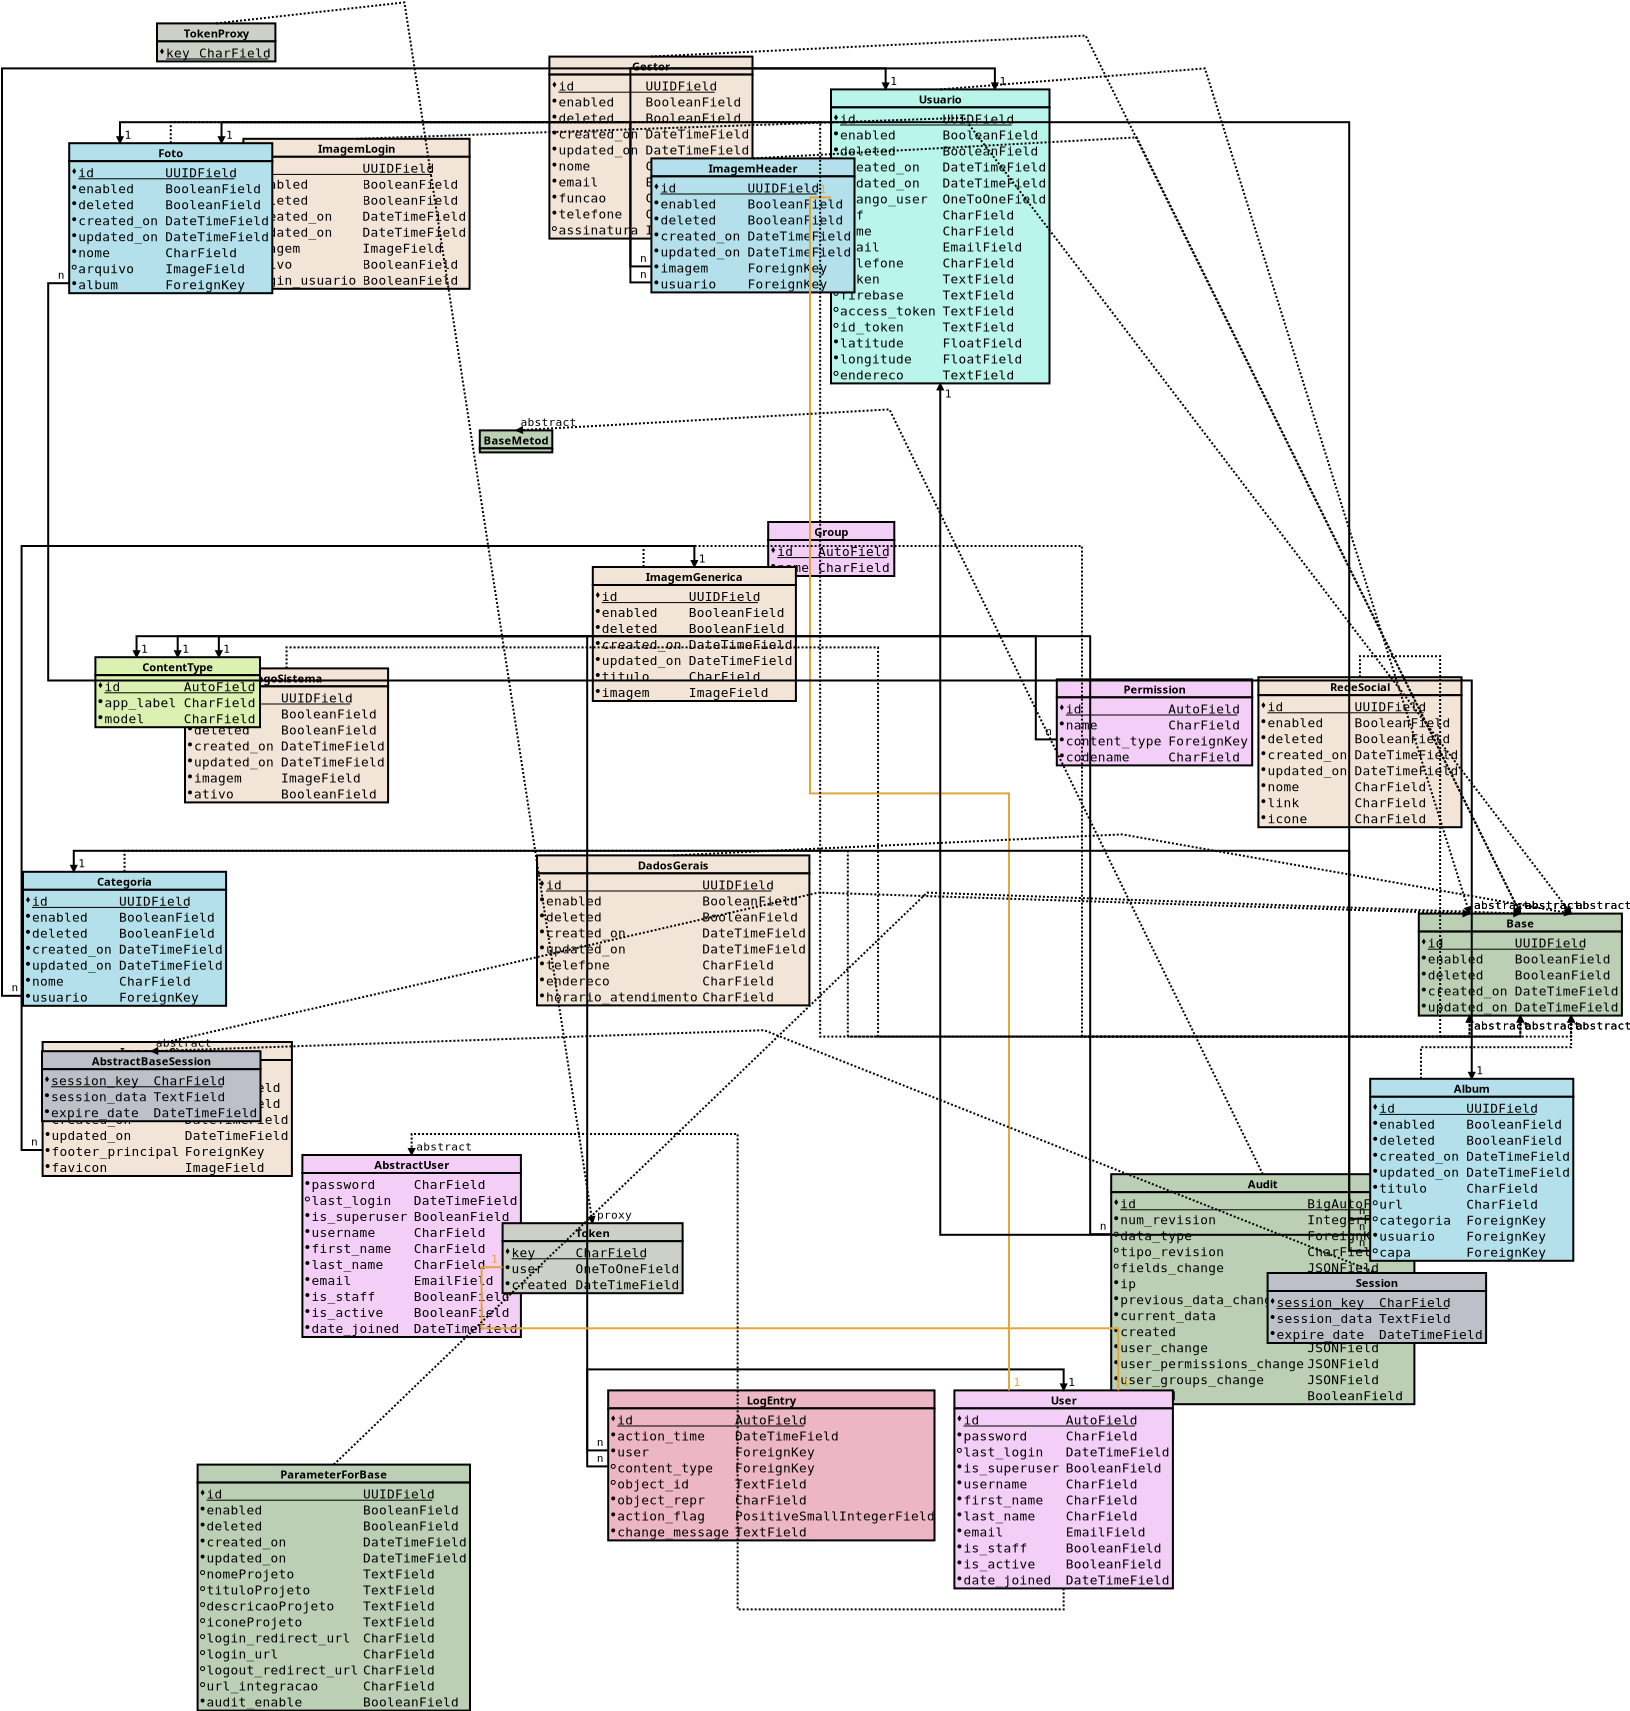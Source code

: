 <?xml version="1.0" encoding="UTF-8"?><dia:diagram xmlns:dia="http://www.lysator.liu.se/~alla/dia/">
  <dia:layer name="Main" visible="true" active="true">
  <dia:object type="Database - Table" version="0" id="O0"><dia:attribute name="meta"><dia:composite type="dict" /></dia:attribute><dia:attribute name="elem_corner"><dia:point val="14.00,2.24" /></dia:attribute><dia:attribute name="name"><dia:string>#TokenProxy#</dia:string></dia:attribute><dia:attribute name="visible_comment"><dia:boolean val="false" /></dia:attribute><dia:attribute name="tagging_comment"><dia:boolean val="false" /></dia:attribute><dia:attribute name="underline_primary_key"><dia:boolean val="true" /></dia:attribute><dia:attribute name="bold_primary_keys"><dia:boolean val="false" /></dia:attribute><dia:attribute name="normal_font"><dia:font family="monospace" style="0" name="Courier" /></dia:attribute><dia:attribute name="name_font"><dia:font family="sans" style="80" name="Helvetica-Bold" /></dia:attribute><dia:attribute name="comment_font"><dia:font family="sans" style="8" name="Helvetica-Oblique" /></dia:attribute><dia:attribute name="normal_font_height"><dia:real val="0.8" /></dia:attribute><dia:attribute name="name_font_height"><dia:real val="0.7" /></dia:attribute><dia:attribute name="comment_font_height"><dia:real val="0.7" /></dia:attribute><dia:attribute name="line_width"><dia:real val="0.1" /></dia:attribute><dia:attribute name="text_colour"><dia:color val="#000000" /></dia:attribute><dia:attribute name="line_colour"><dia:color val="#000000" /></dia:attribute><dia:attribute name="fill_colour"><dia:color val="#CCD0C6" /></dia:attribute><dia:attribute name="attributes"><dia:composite type="table_attribute"><dia:attribute name="name"><dia:string>#key#</dia:string></dia:attribute><dia:attribute name="type"><dia:string>#CharField#</dia:string></dia:attribute><dia:attribute name="comment"><dia:string>#Chave#</dia:string></dia:attribute><dia:attribute name="primary_key"><dia:boolean val="true" /></dia:attribute><dia:attribute name="nullable"><dia:boolean val="false" /></dia:attribute><dia:attribute name="unique"><dia:boolean val="true" /></dia:attribute></dia:composite></dia:attribute></dia:object><dia:object type="Database - Table" version="0" id="O1"><dia:attribute name="meta"><dia:composite type="dict" /></dia:attribute><dia:attribute name="elem_corner"><dia:point val="33.62,3.90" /></dia:attribute><dia:attribute name="name"><dia:string>#Gestor#</dia:string></dia:attribute><dia:attribute name="visible_comment"><dia:boolean val="false" /></dia:attribute><dia:attribute name="tagging_comment"><dia:boolean val="false" /></dia:attribute><dia:attribute name="underline_primary_key"><dia:boolean val="true" /></dia:attribute><dia:attribute name="bold_primary_keys"><dia:boolean val="false" /></dia:attribute><dia:attribute name="normal_font"><dia:font family="monospace" style="0" name="Courier" /></dia:attribute><dia:attribute name="name_font"><dia:font family="sans" style="80" name="Helvetica-Bold" /></dia:attribute><dia:attribute name="comment_font"><dia:font family="sans" style="8" name="Helvetica-Oblique" /></dia:attribute><dia:attribute name="normal_font_height"><dia:real val="0.8" /></dia:attribute><dia:attribute name="name_font_height"><dia:real val="0.7" /></dia:attribute><dia:attribute name="comment_font_height"><dia:real val="0.7" /></dia:attribute><dia:attribute name="line_width"><dia:real val="0.1" /></dia:attribute><dia:attribute name="text_colour"><dia:color val="#000000" /></dia:attribute><dia:attribute name="line_colour"><dia:color val="#000000" /></dia:attribute><dia:attribute name="fill_colour"><dia:color val="#F2E5D8" /></dia:attribute><dia:attribute name="attributes"><dia:composite type="table_attribute"><dia:attribute name="name"><dia:string>#id#</dia:string></dia:attribute><dia:attribute name="type"><dia:string>#UUIDField#</dia:string></dia:attribute><dia:attribute name="comment"><dia:string>#id#</dia:string></dia:attribute><dia:attribute name="primary_key"><dia:boolean val="true" /></dia:attribute><dia:attribute name="nullable"><dia:boolean val="false" /></dia:attribute><dia:attribute name="unique"><dia:boolean val="true" /></dia:attribute></dia:composite><dia:composite type="table_attribute"><dia:attribute name="name"><dia:string>#enabled#</dia:string></dia:attribute><dia:attribute name="type"><dia:string>#BooleanField#</dia:string></dia:attribute><dia:attribute name="comment"><dia:string>#Ativo#</dia:string></dia:attribute><dia:attribute name="primary_key"><dia:boolean val="false" /></dia:attribute><dia:attribute name="nullable"><dia:boolean val="false" /></dia:attribute><dia:attribute name="unique"><dia:boolean val="false" /></dia:attribute></dia:composite><dia:composite type="table_attribute"><dia:attribute name="name"><dia:string>#deleted#</dia:string></dia:attribute><dia:attribute name="type"><dia:string>#BooleanField#</dia:string></dia:attribute><dia:attribute name="comment"><dia:string>#deleted#</dia:string></dia:attribute><dia:attribute name="primary_key"><dia:boolean val="false" /></dia:attribute><dia:attribute name="nullable"><dia:boolean val="false" /></dia:attribute><dia:attribute name="unique"><dia:boolean val="false" /></dia:attribute></dia:composite><dia:composite type="table_attribute"><dia:attribute name="name"><dia:string>#created_on#</dia:string></dia:attribute><dia:attribute name="type"><dia:string>#DateTimeField#</dia:string></dia:attribute><dia:attribute name="comment"><dia:string>#created on#</dia:string></dia:attribute><dia:attribute name="primary_key"><dia:boolean val="false" /></dia:attribute><dia:attribute name="nullable"><dia:boolean val="false" /></dia:attribute><dia:attribute name="unique"><dia:boolean val="false" /></dia:attribute></dia:composite><dia:composite type="table_attribute"><dia:attribute name="name"><dia:string>#updated_on#</dia:string></dia:attribute><dia:attribute name="type"><dia:string>#DateTimeField#</dia:string></dia:attribute><dia:attribute name="comment"><dia:string>#updated on#</dia:string></dia:attribute><dia:attribute name="primary_key"><dia:boolean val="false" /></dia:attribute><dia:attribute name="nullable"><dia:boolean val="false" /></dia:attribute><dia:attribute name="unique"><dia:boolean val="false" /></dia:attribute></dia:composite><dia:composite type="table_attribute"><dia:attribute name="name"><dia:string>#nome#</dia:string></dia:attribute><dia:attribute name="type"><dia:string>#CharField#</dia:string></dia:attribute><dia:attribute name="comment"><dia:string>#Nome#</dia:string></dia:attribute><dia:attribute name="primary_key"><dia:boolean val="false" /></dia:attribute><dia:attribute name="nullable"><dia:boolean val="false" /></dia:attribute><dia:attribute name="unique"><dia:boolean val="false" /></dia:attribute></dia:composite><dia:composite type="table_attribute"><dia:attribute name="name"><dia:string>#email#</dia:string></dia:attribute><dia:attribute name="type"><dia:string>#EmailField#</dia:string></dia:attribute><dia:attribute name="comment"><dia:string>#E-mail#</dia:string></dia:attribute><dia:attribute name="primary_key"><dia:boolean val="false" /></dia:attribute><dia:attribute name="nullable"><dia:boolean val="false" /></dia:attribute><dia:attribute name="unique"><dia:boolean val="false" /></dia:attribute></dia:composite><dia:composite type="table_attribute"><dia:attribute name="name"><dia:string>#funcao#</dia:string></dia:attribute><dia:attribute name="type"><dia:string>#CharField#</dia:string></dia:attribute><dia:attribute name="comment"><dia:string>#Função#</dia:string></dia:attribute><dia:attribute name="primary_key"><dia:boolean val="false" /></dia:attribute><dia:attribute name="nullable"><dia:boolean val="false" /></dia:attribute><dia:attribute name="unique"><dia:boolean val="false" /></dia:attribute></dia:composite><dia:composite type="table_attribute"><dia:attribute name="name"><dia:string>#telefone#</dia:string></dia:attribute><dia:attribute name="type"><dia:string>#CharField#</dia:string></dia:attribute><dia:attribute name="comment"><dia:string>#Telefone#</dia:string></dia:attribute><dia:attribute name="primary_key"><dia:boolean val="false" /></dia:attribute><dia:attribute name="nullable"><dia:boolean val="false" /></dia:attribute><dia:attribute name="unique"><dia:boolean val="false" /></dia:attribute></dia:composite><dia:composite type="table_attribute"><dia:attribute name="name"><dia:string>#assinatura#</dia:string></dia:attribute><dia:attribute name="type"><dia:string>#ImageField#</dia:string></dia:attribute><dia:attribute name="comment"><dia:string>#Assinatura#</dia:string></dia:attribute><dia:attribute name="primary_key"><dia:boolean val="false" /></dia:attribute><dia:attribute name="nullable"><dia:boolean val="true" /></dia:attribute><dia:attribute name="unique"><dia:boolean val="false" /></dia:attribute></dia:composite></dia:attribute></dia:object><dia:object type="Database - Table" version="0" id="O2"><dia:attribute name="meta"><dia:composite type="dict" /></dia:attribute><dia:attribute name="elem_corner"><dia:point val="36.56,70.59" /></dia:attribute><dia:attribute name="name"><dia:string>#LogEntry#</dia:string></dia:attribute><dia:attribute name="visible_comment"><dia:boolean val="false" /></dia:attribute><dia:attribute name="tagging_comment"><dia:boolean val="false" /></dia:attribute><dia:attribute name="underline_primary_key"><dia:boolean val="true" /></dia:attribute><dia:attribute name="bold_primary_keys"><dia:boolean val="false" /></dia:attribute><dia:attribute name="normal_font"><dia:font family="monospace" style="0" name="Courier" /></dia:attribute><dia:attribute name="name_font"><dia:font family="sans" style="80" name="Helvetica-Bold" /></dia:attribute><dia:attribute name="comment_font"><dia:font family="sans" style="8" name="Helvetica-Oblique" /></dia:attribute><dia:attribute name="normal_font_height"><dia:real val="0.8" /></dia:attribute><dia:attribute name="name_font_height"><dia:real val="0.7" /></dia:attribute><dia:attribute name="comment_font_height"><dia:real val="0.7" /></dia:attribute><dia:attribute name="line_width"><dia:real val="0.1" /></dia:attribute><dia:attribute name="text_colour"><dia:color val="#000000" /></dia:attribute><dia:attribute name="line_colour"><dia:color val="#000000" /></dia:attribute><dia:attribute name="fill_colour"><dia:color val="#EDB6C6" /></dia:attribute><dia:attribute name="attributes"><dia:composite type="table_attribute"><dia:attribute name="name"><dia:string>#id#</dia:string></dia:attribute><dia:attribute name="type"><dia:string>#AutoField#</dia:string></dia:attribute><dia:attribute name="comment"><dia:string>#ID#</dia:string></dia:attribute><dia:attribute name="primary_key"><dia:boolean val="true" /></dia:attribute><dia:attribute name="nullable"><dia:boolean val="false" /></dia:attribute><dia:attribute name="unique"><dia:boolean val="true" /></dia:attribute></dia:composite><dia:composite type="table_attribute"><dia:attribute name="name"><dia:string>#action_time#</dia:string></dia:attribute><dia:attribute name="type"><dia:string>#DateTimeField#</dia:string></dia:attribute><dia:attribute name="comment"><dia:string>#hora da ação#</dia:string></dia:attribute><dia:attribute name="primary_key"><dia:boolean val="false" /></dia:attribute><dia:attribute name="nullable"><dia:boolean val="false" /></dia:attribute><dia:attribute name="unique"><dia:boolean val="false" /></dia:attribute></dia:composite><dia:composite type="table_attribute"><dia:attribute name="name"><dia:string>#user#</dia:string></dia:attribute><dia:attribute name="type"><dia:string>#ForeignKey#</dia:string></dia:attribute><dia:attribute name="comment"><dia:string>#usuário#</dia:string></dia:attribute><dia:attribute name="primary_key"><dia:boolean val="false" /></dia:attribute><dia:attribute name="nullable"><dia:boolean val="false" /></dia:attribute><dia:attribute name="unique"><dia:boolean val="false" /></dia:attribute></dia:composite><dia:composite type="table_attribute"><dia:attribute name="name"><dia:string>#content_type#</dia:string></dia:attribute><dia:attribute name="type"><dia:string>#ForeignKey#</dia:string></dia:attribute><dia:attribute name="comment"><dia:string>#tipo de conteúdo#</dia:string></dia:attribute><dia:attribute name="primary_key"><dia:boolean val="false" /></dia:attribute><dia:attribute name="nullable"><dia:boolean val="true" /></dia:attribute><dia:attribute name="unique"><dia:boolean val="false" /></dia:attribute></dia:composite><dia:composite type="table_attribute"><dia:attribute name="name"><dia:string>#object_id#</dia:string></dia:attribute><dia:attribute name="type"><dia:string>#TextField#</dia:string></dia:attribute><dia:attribute name="comment"><dia:string>#id do objeto#</dia:string></dia:attribute><dia:attribute name="primary_key"><dia:boolean val="false" /></dia:attribute><dia:attribute name="nullable"><dia:boolean val="true" /></dia:attribute><dia:attribute name="unique"><dia:boolean val="false" /></dia:attribute></dia:composite><dia:composite type="table_attribute"><dia:attribute name="name"><dia:string>#object_repr#</dia:string></dia:attribute><dia:attribute name="type"><dia:string>#CharField#</dia:string></dia:attribute><dia:attribute name="comment"><dia:string>#repr do objeto#</dia:string></dia:attribute><dia:attribute name="primary_key"><dia:boolean val="false" /></dia:attribute><dia:attribute name="nullable"><dia:boolean val="false" /></dia:attribute><dia:attribute name="unique"><dia:boolean val="false" /></dia:attribute></dia:composite><dia:composite type="table_attribute"><dia:attribute name="name"><dia:string>#action_flag#</dia:string></dia:attribute><dia:attribute name="type"><dia:string>#PositiveSmallIntegerField#</dia:string></dia:attribute><dia:attribute name="comment"><dia:string>#flag de ação#</dia:string></dia:attribute><dia:attribute name="primary_key"><dia:boolean val="false" /></dia:attribute><dia:attribute name="nullable"><dia:boolean val="false" /></dia:attribute><dia:attribute name="unique"><dia:boolean val="false" /></dia:attribute></dia:composite><dia:composite type="table_attribute"><dia:attribute name="name"><dia:string>#change_message#</dia:string></dia:attribute><dia:attribute name="type"><dia:string>#TextField#</dia:string></dia:attribute><dia:attribute name="comment"><dia:string>#modificar mensagem#</dia:string></dia:attribute><dia:attribute name="primary_key"><dia:boolean val="false" /></dia:attribute><dia:attribute name="nullable"><dia:boolean val="false" /></dia:attribute><dia:attribute name="unique"><dia:boolean val="false" /></dia:attribute></dia:composite></dia:attribute></dia:object><dia:object type="Database - Table" version="0" id="O3"><dia:attribute name="meta"><dia:composite type="dict" /></dia:attribute><dia:attribute name="elem_corner"><dia:point val="47.70,5.54" /></dia:attribute><dia:attribute name="name"><dia:string>#Usuario#</dia:string></dia:attribute><dia:attribute name="visible_comment"><dia:boolean val="false" /></dia:attribute><dia:attribute name="tagging_comment"><dia:boolean val="false" /></dia:attribute><dia:attribute name="underline_primary_key"><dia:boolean val="true" /></dia:attribute><dia:attribute name="bold_primary_keys"><dia:boolean val="false" /></dia:attribute><dia:attribute name="normal_font"><dia:font family="monospace" style="0" name="Courier" /></dia:attribute><dia:attribute name="name_font"><dia:font family="sans" style="80" name="Helvetica-Bold" /></dia:attribute><dia:attribute name="comment_font"><dia:font family="sans" style="8" name="Helvetica-Oblique" /></dia:attribute><dia:attribute name="normal_font_height"><dia:real val="0.8" /></dia:attribute><dia:attribute name="name_font_height"><dia:real val="0.7" /></dia:attribute><dia:attribute name="comment_font_height"><dia:real val="0.7" /></dia:attribute><dia:attribute name="line_width"><dia:real val="0.1" /></dia:attribute><dia:attribute name="text_colour"><dia:color val="#000000" /></dia:attribute><dia:attribute name="line_colour"><dia:color val="#000000" /></dia:attribute><dia:attribute name="fill_colour"><dia:color val="#B9F5EA" /></dia:attribute><dia:attribute name="attributes"><dia:composite type="table_attribute"><dia:attribute name="name"><dia:string>#id#</dia:string></dia:attribute><dia:attribute name="type"><dia:string>#UUIDField#</dia:string></dia:attribute><dia:attribute name="comment"><dia:string>#id#</dia:string></dia:attribute><dia:attribute name="primary_key"><dia:boolean val="true" /></dia:attribute><dia:attribute name="nullable"><dia:boolean val="false" /></dia:attribute><dia:attribute name="unique"><dia:boolean val="true" /></dia:attribute></dia:composite><dia:composite type="table_attribute"><dia:attribute name="name"><dia:string>#enabled#</dia:string></dia:attribute><dia:attribute name="type"><dia:string>#BooleanField#</dia:string></dia:attribute><dia:attribute name="comment"><dia:string>#Ativo#</dia:string></dia:attribute><dia:attribute name="primary_key"><dia:boolean val="false" /></dia:attribute><dia:attribute name="nullable"><dia:boolean val="false" /></dia:attribute><dia:attribute name="unique"><dia:boolean val="false" /></dia:attribute></dia:composite><dia:composite type="table_attribute"><dia:attribute name="name"><dia:string>#deleted#</dia:string></dia:attribute><dia:attribute name="type"><dia:string>#BooleanField#</dia:string></dia:attribute><dia:attribute name="comment"><dia:string>#deleted#</dia:string></dia:attribute><dia:attribute name="primary_key"><dia:boolean val="false" /></dia:attribute><dia:attribute name="nullable"><dia:boolean val="false" /></dia:attribute><dia:attribute name="unique"><dia:boolean val="false" /></dia:attribute></dia:composite><dia:composite type="table_attribute"><dia:attribute name="name"><dia:string>#created_on#</dia:string></dia:attribute><dia:attribute name="type"><dia:string>#DateTimeField#</dia:string></dia:attribute><dia:attribute name="comment"><dia:string>#created on#</dia:string></dia:attribute><dia:attribute name="primary_key"><dia:boolean val="false" /></dia:attribute><dia:attribute name="nullable"><dia:boolean val="false" /></dia:attribute><dia:attribute name="unique"><dia:boolean val="false" /></dia:attribute></dia:composite><dia:composite type="table_attribute"><dia:attribute name="name"><dia:string>#updated_on#</dia:string></dia:attribute><dia:attribute name="type"><dia:string>#DateTimeField#</dia:string></dia:attribute><dia:attribute name="comment"><dia:string>#updated on#</dia:string></dia:attribute><dia:attribute name="primary_key"><dia:boolean val="false" /></dia:attribute><dia:attribute name="nullable"><dia:boolean val="false" /></dia:attribute><dia:attribute name="unique"><dia:boolean val="false" /></dia:attribute></dia:composite><dia:composite type="table_attribute"><dia:attribute name="name"><dia:string>#django_user#</dia:string></dia:attribute><dia:attribute name="type"><dia:string>#OneToOneField#</dia:string></dia:attribute><dia:attribute name="comment"><dia:string>#Django User#</dia:string></dia:attribute><dia:attribute name="primary_key"><dia:boolean val="false" /></dia:attribute><dia:attribute name="nullable"><dia:boolean val="true" /></dia:attribute><dia:attribute name="unique"><dia:boolean val="true" /></dia:attribute></dia:composite><dia:composite type="table_attribute"><dia:attribute name="name"><dia:string>#cpf#</dia:string></dia:attribute><dia:attribute name="type"><dia:string>#CharField#</dia:string></dia:attribute><dia:attribute name="comment"><dia:string>#CPF#</dia:string></dia:attribute><dia:attribute name="primary_key"><dia:boolean val="false" /></dia:attribute><dia:attribute name="nullable"><dia:boolean val="true" /></dia:attribute><dia:attribute name="unique"><dia:boolean val="true" /></dia:attribute></dia:composite><dia:composite type="table_attribute"><dia:attribute name="name"><dia:string>#nome#</dia:string></dia:attribute><dia:attribute name="type"><dia:string>#CharField#</dia:string></dia:attribute><dia:attribute name="comment"><dia:string>#Nome#</dia:string></dia:attribute><dia:attribute name="primary_key"><dia:boolean val="false" /></dia:attribute><dia:attribute name="nullable"><dia:boolean val="false" /></dia:attribute><dia:attribute name="unique"><dia:boolean val="false" /></dia:attribute></dia:composite><dia:composite type="table_attribute"><dia:attribute name="name"><dia:string>#email#</dia:string></dia:attribute><dia:attribute name="type"><dia:string>#EmailField#</dia:string></dia:attribute><dia:attribute name="comment"><dia:string>#E-mail#</dia:string></dia:attribute><dia:attribute name="primary_key"><dia:boolean val="false" /></dia:attribute><dia:attribute name="nullable"><dia:boolean val="false" /></dia:attribute><dia:attribute name="unique"><dia:boolean val="true" /></dia:attribute></dia:composite><dia:composite type="table_attribute"><dia:attribute name="name"><dia:string>#telefone#</dia:string></dia:attribute><dia:attribute name="type"><dia:string>#CharField#</dia:string></dia:attribute><dia:attribute name="comment"><dia:string>#Telefone#</dia:string></dia:attribute><dia:attribute name="primary_key"><dia:boolean val="false" /></dia:attribute><dia:attribute name="nullable"><dia:boolean val="true" /></dia:attribute><dia:attribute name="unique"><dia:boolean val="false" /></dia:attribute></dia:composite><dia:composite type="table_attribute"><dia:attribute name="name"><dia:string>#token#</dia:string></dia:attribute><dia:attribute name="type"><dia:string>#TextField#</dia:string></dia:attribute><dia:attribute name="comment"><dia:string>#Token#</dia:string></dia:attribute><dia:attribute name="primary_key"><dia:boolean val="false" /></dia:attribute><dia:attribute name="nullable"><dia:boolean val="true" /></dia:attribute><dia:attribute name="unique"><dia:boolean val="false" /></dia:attribute></dia:composite><dia:composite type="table_attribute"><dia:attribute name="name"><dia:string>#firebase#</dia:string></dia:attribute><dia:attribute name="type"><dia:string>#TextField#</dia:string></dia:attribute><dia:attribute name="comment"><dia:string>#Token Firebase#</dia:string></dia:attribute><dia:attribute name="primary_key"><dia:boolean val="false" /></dia:attribute><dia:attribute name="nullable"><dia:boolean val="true" /></dia:attribute><dia:attribute name="unique"><dia:boolean val="false" /></dia:attribute></dia:composite><dia:composite type="table_attribute"><dia:attribute name="name"><dia:string>#access_token#</dia:string></dia:attribute><dia:attribute name="type"><dia:string>#TextField#</dia:string></dia:attribute><dia:attribute name="comment"><dia:string>#Access Token#</dia:string></dia:attribute><dia:attribute name="primary_key"><dia:boolean val="false" /></dia:attribute><dia:attribute name="nullable"><dia:boolean val="true" /></dia:attribute><dia:attribute name="unique"><dia:boolean val="false" /></dia:attribute></dia:composite><dia:composite type="table_attribute"><dia:attribute name="name"><dia:string>#id_token#</dia:string></dia:attribute><dia:attribute name="type"><dia:string>#TextField#</dia:string></dia:attribute><dia:attribute name="comment"><dia:string>#ID Token#</dia:string></dia:attribute><dia:attribute name="primary_key"><dia:boolean val="false" /></dia:attribute><dia:attribute name="nullable"><dia:boolean val="true" /></dia:attribute><dia:attribute name="unique"><dia:boolean val="false" /></dia:attribute></dia:composite><dia:composite type="table_attribute"><dia:attribute name="name"><dia:string>#latitude#</dia:string></dia:attribute><dia:attribute name="type"><dia:string>#FloatField#</dia:string></dia:attribute><dia:attribute name="comment"><dia:string>#Latitude#</dia:string></dia:attribute><dia:attribute name="primary_key"><dia:boolean val="false" /></dia:attribute><dia:attribute name="nullable"><dia:boolean val="false" /></dia:attribute><dia:attribute name="unique"><dia:boolean val="false" /></dia:attribute></dia:composite><dia:composite type="table_attribute"><dia:attribute name="name"><dia:string>#longitude#</dia:string></dia:attribute><dia:attribute name="type"><dia:string>#FloatField#</dia:string></dia:attribute><dia:attribute name="comment"><dia:string>#Longitude#</dia:string></dia:attribute><dia:attribute name="primary_key"><dia:boolean val="false" /></dia:attribute><dia:attribute name="nullable"><dia:boolean val="false" /></dia:attribute><dia:attribute name="unique"><dia:boolean val="false" /></dia:attribute></dia:composite><dia:composite type="table_attribute"><dia:attribute name="name"><dia:string>#endereco#</dia:string></dia:attribute><dia:attribute name="type"><dia:string>#TextField#</dia:string></dia:attribute><dia:attribute name="comment"><dia:string>#Endereço Residencial#</dia:string></dia:attribute><dia:attribute name="primary_key"><dia:boolean val="false" /></dia:attribute><dia:attribute name="nullable"><dia:boolean val="true" /></dia:attribute><dia:attribute name="unique"><dia:boolean val="false" /></dia:attribute></dia:composite></dia:attribute></dia:object><dia:object type="Database - Table" version="0" id="O4"><dia:attribute name="meta"><dia:composite type="dict" /></dia:attribute><dia:attribute name="elem_corner"><dia:point val="21.27,58.82" /></dia:attribute><dia:attribute name="name"><dia:string>#AbstractUser#</dia:string></dia:attribute><dia:attribute name="visible_comment"><dia:boolean val="false" /></dia:attribute><dia:attribute name="tagging_comment"><dia:boolean val="false" /></dia:attribute><dia:attribute name="underline_primary_key"><dia:boolean val="true" /></dia:attribute><dia:attribute name="bold_primary_keys"><dia:boolean val="false" /></dia:attribute><dia:attribute name="normal_font"><dia:font family="monospace" style="0" name="Courier" /></dia:attribute><dia:attribute name="name_font"><dia:font family="sans" style="80" name="Helvetica-Bold" /></dia:attribute><dia:attribute name="comment_font"><dia:font family="sans" style="8" name="Helvetica-Oblique" /></dia:attribute><dia:attribute name="normal_font_height"><dia:real val="0.8" /></dia:attribute><dia:attribute name="name_font_height"><dia:real val="0.7" /></dia:attribute><dia:attribute name="comment_font_height"><dia:real val="0.7" /></dia:attribute><dia:attribute name="line_width"><dia:real val="0.1" /></dia:attribute><dia:attribute name="text_colour"><dia:color val="#000000" /></dia:attribute><dia:attribute name="line_colour"><dia:color val="#000000" /></dia:attribute><dia:attribute name="fill_colour"><dia:color val="#F3CEF6" /></dia:attribute><dia:attribute name="attributes"><dia:composite type="table_attribute"><dia:attribute name="name"><dia:string>#password#</dia:string></dia:attribute><dia:attribute name="type"><dia:string>#CharField#</dia:string></dia:attribute><dia:attribute name="comment"><dia:string>#senha#</dia:string></dia:attribute><dia:attribute name="primary_key"><dia:boolean val="false" /></dia:attribute><dia:attribute name="nullable"><dia:boolean val="false" /></dia:attribute><dia:attribute name="unique"><dia:boolean val="false" /></dia:attribute></dia:composite><dia:composite type="table_attribute"><dia:attribute name="name"><dia:string>#last_login#</dia:string></dia:attribute><dia:attribute name="type"><dia:string>#DateTimeField#</dia:string></dia:attribute><dia:attribute name="comment"><dia:string>#último login#</dia:string></dia:attribute><dia:attribute name="primary_key"><dia:boolean val="false" /></dia:attribute><dia:attribute name="nullable"><dia:boolean val="true" /></dia:attribute><dia:attribute name="unique"><dia:boolean val="false" /></dia:attribute></dia:composite><dia:composite type="table_attribute"><dia:attribute name="name"><dia:string>#is_superuser#</dia:string></dia:attribute><dia:attribute name="type"><dia:string>#BooleanField#</dia:string></dia:attribute><dia:attribute name="comment"><dia:string>#status de superusuário#</dia:string></dia:attribute><dia:attribute name="primary_key"><dia:boolean val="false" /></dia:attribute><dia:attribute name="nullable"><dia:boolean val="false" /></dia:attribute><dia:attribute name="unique"><dia:boolean val="false" /></dia:attribute></dia:composite><dia:composite type="table_attribute"><dia:attribute name="name"><dia:string>#username#</dia:string></dia:attribute><dia:attribute name="type"><dia:string>#CharField#</dia:string></dia:attribute><dia:attribute name="comment"><dia:string>#usuário#</dia:string></dia:attribute><dia:attribute name="primary_key"><dia:boolean val="false" /></dia:attribute><dia:attribute name="nullable"><dia:boolean val="false" /></dia:attribute><dia:attribute name="unique"><dia:boolean val="true" /></dia:attribute></dia:composite><dia:composite type="table_attribute"><dia:attribute name="name"><dia:string>#first_name#</dia:string></dia:attribute><dia:attribute name="type"><dia:string>#CharField#</dia:string></dia:attribute><dia:attribute name="comment"><dia:string>#primeiro nome#</dia:string></dia:attribute><dia:attribute name="primary_key"><dia:boolean val="false" /></dia:attribute><dia:attribute name="nullable"><dia:boolean val="false" /></dia:attribute><dia:attribute name="unique"><dia:boolean val="false" /></dia:attribute></dia:composite><dia:composite type="table_attribute"><dia:attribute name="name"><dia:string>#last_name#</dia:string></dia:attribute><dia:attribute name="type"><dia:string>#CharField#</dia:string></dia:attribute><dia:attribute name="comment"><dia:string>#último nome#</dia:string></dia:attribute><dia:attribute name="primary_key"><dia:boolean val="false" /></dia:attribute><dia:attribute name="nullable"><dia:boolean val="false" /></dia:attribute><dia:attribute name="unique"><dia:boolean val="false" /></dia:attribute></dia:composite><dia:composite type="table_attribute"><dia:attribute name="name"><dia:string>#email#</dia:string></dia:attribute><dia:attribute name="type"><dia:string>#EmailField#</dia:string></dia:attribute><dia:attribute name="comment"><dia:string>#endereço de email#</dia:string></dia:attribute><dia:attribute name="primary_key"><dia:boolean val="false" /></dia:attribute><dia:attribute name="nullable"><dia:boolean val="false" /></dia:attribute><dia:attribute name="unique"><dia:boolean val="false" /></dia:attribute></dia:composite><dia:composite type="table_attribute"><dia:attribute name="name"><dia:string>#is_staff#</dia:string></dia:attribute><dia:attribute name="type"><dia:string>#BooleanField#</dia:string></dia:attribute><dia:attribute name="comment"><dia:string>#membro da equipe#</dia:string></dia:attribute><dia:attribute name="primary_key"><dia:boolean val="false" /></dia:attribute><dia:attribute name="nullable"><dia:boolean val="false" /></dia:attribute><dia:attribute name="unique"><dia:boolean val="false" /></dia:attribute></dia:composite><dia:composite type="table_attribute"><dia:attribute name="name"><dia:string>#is_active#</dia:string></dia:attribute><dia:attribute name="type"><dia:string>#BooleanField#</dia:string></dia:attribute><dia:attribute name="comment"><dia:string>#ativo#</dia:string></dia:attribute><dia:attribute name="primary_key"><dia:boolean val="false" /></dia:attribute><dia:attribute name="nullable"><dia:boolean val="false" /></dia:attribute><dia:attribute name="unique"><dia:boolean val="false" /></dia:attribute></dia:composite><dia:composite type="table_attribute"><dia:attribute name="name"><dia:string>#date_joined#</dia:string></dia:attribute><dia:attribute name="type"><dia:string>#DateTimeField#</dia:string></dia:attribute><dia:attribute name="comment"><dia:string>#data de registro#</dia:string></dia:attribute><dia:attribute name="primary_key"><dia:boolean val="false" /></dia:attribute><dia:attribute name="nullable"><dia:boolean val="false" /></dia:attribute><dia:attribute name="unique"><dia:boolean val="false" /></dia:attribute></dia:composite></dia:attribute></dia:object><dia:object type="Database - Table" version="0" id="O5"><dia:attribute name="meta"><dia:composite type="dict" /></dia:attribute><dia:attribute name="elem_corner"><dia:point val="18.32,8.01" /></dia:attribute><dia:attribute name="name"><dia:string>#ImagemLogin#</dia:string></dia:attribute><dia:attribute name="visible_comment"><dia:boolean val="false" /></dia:attribute><dia:attribute name="tagging_comment"><dia:boolean val="false" /></dia:attribute><dia:attribute name="underline_primary_key"><dia:boolean val="true" /></dia:attribute><dia:attribute name="bold_primary_keys"><dia:boolean val="false" /></dia:attribute><dia:attribute name="normal_font"><dia:font family="monospace" style="0" name="Courier" /></dia:attribute><dia:attribute name="name_font"><dia:font family="sans" style="80" name="Helvetica-Bold" /></dia:attribute><dia:attribute name="comment_font"><dia:font family="sans" style="8" name="Helvetica-Oblique" /></dia:attribute><dia:attribute name="normal_font_height"><dia:real val="0.8" /></dia:attribute><dia:attribute name="name_font_height"><dia:real val="0.7" /></dia:attribute><dia:attribute name="comment_font_height"><dia:real val="0.7" /></dia:attribute><dia:attribute name="line_width"><dia:real val="0.1" /></dia:attribute><dia:attribute name="text_colour"><dia:color val="#000000" /></dia:attribute><dia:attribute name="line_colour"><dia:color val="#000000" /></dia:attribute><dia:attribute name="fill_colour"><dia:color val="#F2E5D8" /></dia:attribute><dia:attribute name="attributes"><dia:composite type="table_attribute"><dia:attribute name="name"><dia:string>#id#</dia:string></dia:attribute><dia:attribute name="type"><dia:string>#UUIDField#</dia:string></dia:attribute><dia:attribute name="comment"><dia:string>#id#</dia:string></dia:attribute><dia:attribute name="primary_key"><dia:boolean val="true" /></dia:attribute><dia:attribute name="nullable"><dia:boolean val="false" /></dia:attribute><dia:attribute name="unique"><dia:boolean val="true" /></dia:attribute></dia:composite><dia:composite type="table_attribute"><dia:attribute name="name"><dia:string>#enabled#</dia:string></dia:attribute><dia:attribute name="type"><dia:string>#BooleanField#</dia:string></dia:attribute><dia:attribute name="comment"><dia:string>#Ativo#</dia:string></dia:attribute><dia:attribute name="primary_key"><dia:boolean val="false" /></dia:attribute><dia:attribute name="nullable"><dia:boolean val="false" /></dia:attribute><dia:attribute name="unique"><dia:boolean val="false" /></dia:attribute></dia:composite><dia:composite type="table_attribute"><dia:attribute name="name"><dia:string>#deleted#</dia:string></dia:attribute><dia:attribute name="type"><dia:string>#BooleanField#</dia:string></dia:attribute><dia:attribute name="comment"><dia:string>#deleted#</dia:string></dia:attribute><dia:attribute name="primary_key"><dia:boolean val="false" /></dia:attribute><dia:attribute name="nullable"><dia:boolean val="false" /></dia:attribute><dia:attribute name="unique"><dia:boolean val="false" /></dia:attribute></dia:composite><dia:composite type="table_attribute"><dia:attribute name="name"><dia:string>#created_on#</dia:string></dia:attribute><dia:attribute name="type"><dia:string>#DateTimeField#</dia:string></dia:attribute><dia:attribute name="comment"><dia:string>#created on#</dia:string></dia:attribute><dia:attribute name="primary_key"><dia:boolean val="false" /></dia:attribute><dia:attribute name="nullable"><dia:boolean val="false" /></dia:attribute><dia:attribute name="unique"><dia:boolean val="false" /></dia:attribute></dia:composite><dia:composite type="table_attribute"><dia:attribute name="name"><dia:string>#updated_on#</dia:string></dia:attribute><dia:attribute name="type"><dia:string>#DateTimeField#</dia:string></dia:attribute><dia:attribute name="comment"><dia:string>#updated on#</dia:string></dia:attribute><dia:attribute name="primary_key"><dia:boolean val="false" /></dia:attribute><dia:attribute name="nullable"><dia:boolean val="false" /></dia:attribute><dia:attribute name="unique"><dia:boolean val="false" /></dia:attribute></dia:composite><dia:composite type="table_attribute"><dia:attribute name="name"><dia:string>#imagem#</dia:string></dia:attribute><dia:attribute name="type"><dia:string>#ImageField#</dia:string></dia:attribute><dia:attribute name="comment"><dia:string>#Imagem de login#</dia:string></dia:attribute><dia:attribute name="primary_key"><dia:boolean val="false" /></dia:attribute><dia:attribute name="nullable"><dia:boolean val="false" /></dia:attribute><dia:attribute name="unique"><dia:boolean val="false" /></dia:attribute></dia:composite><dia:composite type="table_attribute"><dia:attribute name="name"><dia:string>#ativo#</dia:string></dia:attribute><dia:attribute name="type"><dia:string>#BooleanField#</dia:string></dia:attribute><dia:attribute name="comment"><dia:string>#Ativo#</dia:string></dia:attribute><dia:attribute name="primary_key"><dia:boolean val="false" /></dia:attribute><dia:attribute name="nullable"><dia:boolean val="false" /></dia:attribute><dia:attribute name="unique"><dia:boolean val="false" /></dia:attribute></dia:composite><dia:composite type="table_attribute"><dia:attribute name="name"><dia:string>#login_usuario#</dia:string></dia:attribute><dia:attribute name="type"><dia:string>#BooleanField#</dia:string></dia:attribute><dia:attribute name="comment"><dia:string>#Login de Usuário?#</dia:string></dia:attribute><dia:attribute name="primary_key"><dia:boolean val="false" /></dia:attribute><dia:attribute name="nullable"><dia:boolean val="false" /></dia:attribute><dia:attribute name="unique"><dia:boolean val="false" /></dia:attribute></dia:composite></dia:attribute></dia:object><dia:object type="Database - Table" version="0" id="O6"><dia:attribute name="meta"><dia:composite type="dict" /></dia:attribute><dia:attribute name="elem_corner"><dia:point val="30.14,22.59" /></dia:attribute><dia:attribute name="name"><dia:string>#BaseMetod#</dia:string></dia:attribute><dia:attribute name="visible_comment"><dia:boolean val="false" /></dia:attribute><dia:attribute name="tagging_comment"><dia:boolean val="false" /></dia:attribute><dia:attribute name="underline_primary_key"><dia:boolean val="true" /></dia:attribute><dia:attribute name="bold_primary_keys"><dia:boolean val="false" /></dia:attribute><dia:attribute name="normal_font"><dia:font family="monospace" style="0" name="Courier" /></dia:attribute><dia:attribute name="name_font"><dia:font family="sans" style="80" name="Helvetica-Bold" /></dia:attribute><dia:attribute name="comment_font"><dia:font family="sans" style="8" name="Helvetica-Oblique" /></dia:attribute><dia:attribute name="normal_font_height"><dia:real val="0.8" /></dia:attribute><dia:attribute name="name_font_height"><dia:real val="0.7" /></dia:attribute><dia:attribute name="comment_font_height"><dia:real val="0.7" /></dia:attribute><dia:attribute name="line_width"><dia:real val="0.1" /></dia:attribute><dia:attribute name="text_colour"><dia:color val="#000000" /></dia:attribute><dia:attribute name="line_colour"><dia:color val="#000000" /></dia:attribute><dia:attribute name="fill_colour"><dia:color val="#BACFB4" /></dia:attribute><dia:attribute name="attributes" /></dia:object><dia:object type="Database - Table" version="0" id="O7"><dia:attribute name="meta"><dia:composite type="dict" /></dia:attribute><dia:attribute name="elem_corner"><dia:point val="31.28,62.23" /></dia:attribute><dia:attribute name="name"><dia:string>#Token#</dia:string></dia:attribute><dia:attribute name="visible_comment"><dia:boolean val="false" /></dia:attribute><dia:attribute name="tagging_comment"><dia:boolean val="false" /></dia:attribute><dia:attribute name="underline_primary_key"><dia:boolean val="true" /></dia:attribute><dia:attribute name="bold_primary_keys"><dia:boolean val="false" /></dia:attribute><dia:attribute name="normal_font"><dia:font family="monospace" style="0" name="Courier" /></dia:attribute><dia:attribute name="name_font"><dia:font family="sans" style="80" name="Helvetica-Bold" /></dia:attribute><dia:attribute name="comment_font"><dia:font family="sans" style="8" name="Helvetica-Oblique" /></dia:attribute><dia:attribute name="normal_font_height"><dia:real val="0.8" /></dia:attribute><dia:attribute name="name_font_height"><dia:real val="0.7" /></dia:attribute><dia:attribute name="comment_font_height"><dia:real val="0.7" /></dia:attribute><dia:attribute name="line_width"><dia:real val="0.1" /></dia:attribute><dia:attribute name="text_colour"><dia:color val="#000000" /></dia:attribute><dia:attribute name="line_colour"><dia:color val="#000000" /></dia:attribute><dia:attribute name="fill_colour"><dia:color val="#CCD0C6" /></dia:attribute><dia:attribute name="attributes"><dia:composite type="table_attribute"><dia:attribute name="name"><dia:string>#key#</dia:string></dia:attribute><dia:attribute name="type"><dia:string>#CharField#</dia:string></dia:attribute><dia:attribute name="comment"><dia:string>#Chave#</dia:string></dia:attribute><dia:attribute name="primary_key"><dia:boolean val="true" /></dia:attribute><dia:attribute name="nullable"><dia:boolean val="false" /></dia:attribute><dia:attribute name="unique"><dia:boolean val="true" /></dia:attribute></dia:composite><dia:composite type="table_attribute"><dia:attribute name="name"><dia:string>#user#</dia:string></dia:attribute><dia:attribute name="type"><dia:string>#OneToOneField#</dia:string></dia:attribute><dia:attribute name="comment"><dia:string>#Usuário#</dia:string></dia:attribute><dia:attribute name="primary_key"><dia:boolean val="false" /></dia:attribute><dia:attribute name="nullable"><dia:boolean val="false" /></dia:attribute><dia:attribute name="unique"><dia:boolean val="true" /></dia:attribute></dia:composite><dia:composite type="table_attribute"><dia:attribute name="name"><dia:string>#created#</dia:string></dia:attribute><dia:attribute name="type"><dia:string>#DateTimeField#</dia:string></dia:attribute><dia:attribute name="comment"><dia:string>#Criado#</dia:string></dia:attribute><dia:attribute name="primary_key"><dia:boolean val="false" /></dia:attribute><dia:attribute name="nullable"><dia:boolean val="false" /></dia:attribute><dia:attribute name="unique"><dia:boolean val="false" /></dia:attribute></dia:composite></dia:attribute></dia:object><dia:object type="Database - Table" version="0" id="O8"><dia:attribute name="meta"><dia:composite type="dict" /></dia:attribute><dia:attribute name="elem_corner"><dia:point val="69.07,34.93" /></dia:attribute><dia:attribute name="name"><dia:string>#RedeSocial#</dia:string></dia:attribute><dia:attribute name="visible_comment"><dia:boolean val="false" /></dia:attribute><dia:attribute name="tagging_comment"><dia:boolean val="false" /></dia:attribute><dia:attribute name="underline_primary_key"><dia:boolean val="true" /></dia:attribute><dia:attribute name="bold_primary_keys"><dia:boolean val="false" /></dia:attribute><dia:attribute name="normal_font"><dia:font family="monospace" style="0" name="Courier" /></dia:attribute><dia:attribute name="name_font"><dia:font family="sans" style="80" name="Helvetica-Bold" /></dia:attribute><dia:attribute name="comment_font"><dia:font family="sans" style="8" name="Helvetica-Oblique" /></dia:attribute><dia:attribute name="normal_font_height"><dia:real val="0.8" /></dia:attribute><dia:attribute name="name_font_height"><dia:real val="0.7" /></dia:attribute><dia:attribute name="comment_font_height"><dia:real val="0.7" /></dia:attribute><dia:attribute name="line_width"><dia:real val="0.1" /></dia:attribute><dia:attribute name="text_colour"><dia:color val="#000000" /></dia:attribute><dia:attribute name="line_colour"><dia:color val="#000000" /></dia:attribute><dia:attribute name="fill_colour"><dia:color val="#F2E5D8" /></dia:attribute><dia:attribute name="attributes"><dia:composite type="table_attribute"><dia:attribute name="name"><dia:string>#id#</dia:string></dia:attribute><dia:attribute name="type"><dia:string>#UUIDField#</dia:string></dia:attribute><dia:attribute name="comment"><dia:string>#id#</dia:string></dia:attribute><dia:attribute name="primary_key"><dia:boolean val="true" /></dia:attribute><dia:attribute name="nullable"><dia:boolean val="false" /></dia:attribute><dia:attribute name="unique"><dia:boolean val="true" /></dia:attribute></dia:composite><dia:composite type="table_attribute"><dia:attribute name="name"><dia:string>#enabled#</dia:string></dia:attribute><dia:attribute name="type"><dia:string>#BooleanField#</dia:string></dia:attribute><dia:attribute name="comment"><dia:string>#Ativo#</dia:string></dia:attribute><dia:attribute name="primary_key"><dia:boolean val="false" /></dia:attribute><dia:attribute name="nullable"><dia:boolean val="false" /></dia:attribute><dia:attribute name="unique"><dia:boolean val="false" /></dia:attribute></dia:composite><dia:composite type="table_attribute"><dia:attribute name="name"><dia:string>#deleted#</dia:string></dia:attribute><dia:attribute name="type"><dia:string>#BooleanField#</dia:string></dia:attribute><dia:attribute name="comment"><dia:string>#deleted#</dia:string></dia:attribute><dia:attribute name="primary_key"><dia:boolean val="false" /></dia:attribute><dia:attribute name="nullable"><dia:boolean val="false" /></dia:attribute><dia:attribute name="unique"><dia:boolean val="false" /></dia:attribute></dia:composite><dia:composite type="table_attribute"><dia:attribute name="name"><dia:string>#created_on#</dia:string></dia:attribute><dia:attribute name="type"><dia:string>#DateTimeField#</dia:string></dia:attribute><dia:attribute name="comment"><dia:string>#created on#</dia:string></dia:attribute><dia:attribute name="primary_key"><dia:boolean val="false" /></dia:attribute><dia:attribute name="nullable"><dia:boolean val="false" /></dia:attribute><dia:attribute name="unique"><dia:boolean val="false" /></dia:attribute></dia:composite><dia:composite type="table_attribute"><dia:attribute name="name"><dia:string>#updated_on#</dia:string></dia:attribute><dia:attribute name="type"><dia:string>#DateTimeField#</dia:string></dia:attribute><dia:attribute name="comment"><dia:string>#updated on#</dia:string></dia:attribute><dia:attribute name="primary_key"><dia:boolean val="false" /></dia:attribute><dia:attribute name="nullable"><dia:boolean val="false" /></dia:attribute><dia:attribute name="unique"><dia:boolean val="false" /></dia:attribute></dia:composite><dia:composite type="table_attribute"><dia:attribute name="name"><dia:string>#nome#</dia:string></dia:attribute><dia:attribute name="type"><dia:string>#CharField#</dia:string></dia:attribute><dia:attribute name="comment"><dia:string>#Nome#</dia:string></dia:attribute><dia:attribute name="primary_key"><dia:boolean val="false" /></dia:attribute><dia:attribute name="nullable"><dia:boolean val="false" /></dia:attribute><dia:attribute name="unique"><dia:boolean val="false" /></dia:attribute></dia:composite><dia:composite type="table_attribute"><dia:attribute name="name"><dia:string>#link#</dia:string></dia:attribute><dia:attribute name="type"><dia:string>#CharField#</dia:string></dia:attribute><dia:attribute name="comment"><dia:string>#Link#</dia:string></dia:attribute><dia:attribute name="primary_key"><dia:boolean val="false" /></dia:attribute><dia:attribute name="nullable"><dia:boolean val="false" /></dia:attribute><dia:attribute name="unique"><dia:boolean val="false" /></dia:attribute></dia:composite><dia:composite type="table_attribute"><dia:attribute name="name"><dia:string>#icone#</dia:string></dia:attribute><dia:attribute name="type"><dia:string>#CharField#</dia:string></dia:attribute><dia:attribute name="comment"><dia:string>#Ícone#</dia:string></dia:attribute><dia:attribute name="primary_key"><dia:boolean val="false" /></dia:attribute><dia:attribute name="nullable"><dia:boolean val="false" /></dia:attribute><dia:attribute name="unique"><dia:boolean val="false" /></dia:attribute></dia:composite></dia:attribute></dia:object><dia:object type="Database - Table" version="0" id="O9"><dia:attribute name="meta"><dia:composite type="dict" /></dia:attribute><dia:attribute name="elem_corner"><dia:point val="9.61,8.23" /></dia:attribute><dia:attribute name="name"><dia:string>#Foto#</dia:string></dia:attribute><dia:attribute name="visible_comment"><dia:boolean val="false" /></dia:attribute><dia:attribute name="tagging_comment"><dia:boolean val="false" /></dia:attribute><dia:attribute name="underline_primary_key"><dia:boolean val="true" /></dia:attribute><dia:attribute name="bold_primary_keys"><dia:boolean val="false" /></dia:attribute><dia:attribute name="normal_font"><dia:font family="monospace" style="0" name="Courier" /></dia:attribute><dia:attribute name="name_font"><dia:font family="sans" style="80" name="Helvetica-Bold" /></dia:attribute><dia:attribute name="comment_font"><dia:font family="sans" style="8" name="Helvetica-Oblique" /></dia:attribute><dia:attribute name="normal_font_height"><dia:real val="0.8" /></dia:attribute><dia:attribute name="name_font_height"><dia:real val="0.7" /></dia:attribute><dia:attribute name="comment_font_height"><dia:real val="0.7" /></dia:attribute><dia:attribute name="line_width"><dia:real val="0.1" /></dia:attribute><dia:attribute name="text_colour"><dia:color val="#000000" /></dia:attribute><dia:attribute name="line_colour"><dia:color val="#000000" /></dia:attribute><dia:attribute name="fill_colour"><dia:color val="#B3E0EA" /></dia:attribute><dia:attribute name="attributes"><dia:composite type="table_attribute"><dia:attribute name="name"><dia:string>#id#</dia:string></dia:attribute><dia:attribute name="type"><dia:string>#UUIDField#</dia:string></dia:attribute><dia:attribute name="comment"><dia:string>#id#</dia:string></dia:attribute><dia:attribute name="primary_key"><dia:boolean val="true" /></dia:attribute><dia:attribute name="nullable"><dia:boolean val="false" /></dia:attribute><dia:attribute name="unique"><dia:boolean val="true" /></dia:attribute></dia:composite><dia:composite type="table_attribute"><dia:attribute name="name"><dia:string>#enabled#</dia:string></dia:attribute><dia:attribute name="type"><dia:string>#BooleanField#</dia:string></dia:attribute><dia:attribute name="comment"><dia:string>#Ativo#</dia:string></dia:attribute><dia:attribute name="primary_key"><dia:boolean val="false" /></dia:attribute><dia:attribute name="nullable"><dia:boolean val="false" /></dia:attribute><dia:attribute name="unique"><dia:boolean val="false" /></dia:attribute></dia:composite><dia:composite type="table_attribute"><dia:attribute name="name"><dia:string>#deleted#</dia:string></dia:attribute><dia:attribute name="type"><dia:string>#BooleanField#</dia:string></dia:attribute><dia:attribute name="comment"><dia:string>#deleted#</dia:string></dia:attribute><dia:attribute name="primary_key"><dia:boolean val="false" /></dia:attribute><dia:attribute name="nullable"><dia:boolean val="false" /></dia:attribute><dia:attribute name="unique"><dia:boolean val="false" /></dia:attribute></dia:composite><dia:composite type="table_attribute"><dia:attribute name="name"><dia:string>#created_on#</dia:string></dia:attribute><dia:attribute name="type"><dia:string>#DateTimeField#</dia:string></dia:attribute><dia:attribute name="comment"><dia:string>#created on#</dia:string></dia:attribute><dia:attribute name="primary_key"><dia:boolean val="false" /></dia:attribute><dia:attribute name="nullable"><dia:boolean val="false" /></dia:attribute><dia:attribute name="unique"><dia:boolean val="false" /></dia:attribute></dia:composite><dia:composite type="table_attribute"><dia:attribute name="name"><dia:string>#updated_on#</dia:string></dia:attribute><dia:attribute name="type"><dia:string>#DateTimeField#</dia:string></dia:attribute><dia:attribute name="comment"><dia:string>#updated on#</dia:string></dia:attribute><dia:attribute name="primary_key"><dia:boolean val="false" /></dia:attribute><dia:attribute name="nullable"><dia:boolean val="false" /></dia:attribute><dia:attribute name="unique"><dia:boolean val="false" /></dia:attribute></dia:composite><dia:composite type="table_attribute"><dia:attribute name="name"><dia:string>#nome#</dia:string></dia:attribute><dia:attribute name="type"><dia:string>#CharField#</dia:string></dia:attribute><dia:attribute name="comment"><dia:string>#nome#</dia:string></dia:attribute><dia:attribute name="primary_key"><dia:boolean val="false" /></dia:attribute><dia:attribute name="nullable"><dia:boolean val="false" /></dia:attribute><dia:attribute name="unique"><dia:boolean val="false" /></dia:attribute></dia:composite><dia:composite type="table_attribute"><dia:attribute name="name"><dia:string>#arquivo#</dia:string></dia:attribute><dia:attribute name="type"><dia:string>#ImageField#</dia:string></dia:attribute><dia:attribute name="comment"><dia:string>#Arquivo#</dia:string></dia:attribute><dia:attribute name="primary_key"><dia:boolean val="false" /></dia:attribute><dia:attribute name="nullable"><dia:boolean val="true" /></dia:attribute><dia:attribute name="unique"><dia:boolean val="false" /></dia:attribute></dia:composite><dia:composite type="table_attribute"><dia:attribute name="name"><dia:string>#album#</dia:string></dia:attribute><dia:attribute name="type"><dia:string>#ForeignKey#</dia:string></dia:attribute><dia:attribute name="comment"><dia:string>#album#</dia:string></dia:attribute><dia:attribute name="primary_key"><dia:boolean val="false" /></dia:attribute><dia:attribute name="nullable"><dia:boolean val="false" /></dia:attribute><dia:attribute name="unique"><dia:boolean val="false" /></dia:attribute></dia:composite></dia:attribute></dia:object><dia:object type="Database - Table" version="0" id="O10"><dia:attribute name="meta"><dia:composite type="dict" /></dia:attribute><dia:attribute name="elem_corner"><dia:point val="61.71,59.78" /></dia:attribute><dia:attribute name="name"><dia:string>#Audit#</dia:string></dia:attribute><dia:attribute name="visible_comment"><dia:boolean val="false" /></dia:attribute><dia:attribute name="tagging_comment"><dia:boolean val="false" /></dia:attribute><dia:attribute name="underline_primary_key"><dia:boolean val="true" /></dia:attribute><dia:attribute name="bold_primary_keys"><dia:boolean val="false" /></dia:attribute><dia:attribute name="normal_font"><dia:font family="monospace" style="0" name="Courier" /></dia:attribute><dia:attribute name="name_font"><dia:font family="sans" style="80" name="Helvetica-Bold" /></dia:attribute><dia:attribute name="comment_font"><dia:font family="sans" style="8" name="Helvetica-Oblique" /></dia:attribute><dia:attribute name="normal_font_height"><dia:real val="0.8" /></dia:attribute><dia:attribute name="name_font_height"><dia:real val="0.7" /></dia:attribute><dia:attribute name="comment_font_height"><dia:real val="0.7" /></dia:attribute><dia:attribute name="line_width"><dia:real val="0.1" /></dia:attribute><dia:attribute name="text_colour"><dia:color val="#000000" /></dia:attribute><dia:attribute name="line_colour"><dia:color val="#000000" /></dia:attribute><dia:attribute name="fill_colour"><dia:color val="#BACFB4" /></dia:attribute><dia:attribute name="attributes"><dia:composite type="table_attribute"><dia:attribute name="name"><dia:string>#id#</dia:string></dia:attribute><dia:attribute name="type"><dia:string>#BigAutoField#</dia:string></dia:attribute><dia:attribute name="comment"><dia:string>#ID#</dia:string></dia:attribute><dia:attribute name="primary_key"><dia:boolean val="true" /></dia:attribute><dia:attribute name="nullable"><dia:boolean val="false" /></dia:attribute><dia:attribute name="unique"><dia:boolean val="true" /></dia:attribute></dia:composite><dia:composite type="table_attribute"><dia:attribute name="name"><dia:string>#num_revision#</dia:string></dia:attribute><dia:attribute name="type"><dia:string>#IntegerField#</dia:string></dia:attribute><dia:attribute name="comment"><dia:string>#Audit Revision#</dia:string></dia:attribute><dia:attribute name="primary_key"><dia:boolean val="false" /></dia:attribute><dia:attribute name="nullable"><dia:boolean val="false" /></dia:attribute><dia:attribute name="unique"><dia:boolean val="false" /></dia:attribute></dia:composite><dia:composite type="table_attribute"><dia:attribute name="name"><dia:string>#data_type#</dia:string></dia:attribute><dia:attribute name="type"><dia:string>#ForeignKey#</dia:string></dia:attribute><dia:attribute name="comment"><dia:string>#Model#</dia:string></dia:attribute><dia:attribute name="primary_key"><dia:boolean val="false" /></dia:attribute><dia:attribute name="nullable"><dia:boolean val="true" /></dia:attribute><dia:attribute name="unique"><dia:boolean val="false" /></dia:attribute></dia:composite><dia:composite type="table_attribute"><dia:attribute name="name"><dia:string>#tipo_revision#</dia:string></dia:attribute><dia:attribute name="type"><dia:string>#CharField#</dia:string></dia:attribute><dia:attribute name="comment"><dia:string>#tipo revision#</dia:string></dia:attribute><dia:attribute name="primary_key"><dia:boolean val="false" /></dia:attribute><dia:attribute name="nullable"><dia:boolean val="true" /></dia:attribute><dia:attribute name="unique"><dia:boolean val="false" /></dia:attribute></dia:composite><dia:composite type="table_attribute"><dia:attribute name="name"><dia:string>#fields_change#</dia:string></dia:attribute><dia:attribute name="type"><dia:string>#JSONField#</dia:string></dia:attribute><dia:attribute name="comment"><dia:string>#fields change#</dia:string></dia:attribute><dia:attribute name="primary_key"><dia:boolean val="false" /></dia:attribute><dia:attribute name="nullable"><dia:boolean val="true" /></dia:attribute><dia:attribute name="unique"><dia:boolean val="false" /></dia:attribute></dia:composite><dia:composite type="table_attribute"><dia:attribute name="name"><dia:string>#ip#</dia:string></dia:attribute><dia:attribute name="type"><dia:string>#CharField#</dia:string></dia:attribute><dia:attribute name="comment"><dia:string>#IP do Responsável#</dia:string></dia:attribute><dia:attribute name="primary_key"><dia:boolean val="false" /></dia:attribute><dia:attribute name="nullable"><dia:boolean val="false" /></dia:attribute><dia:attribute name="unique"><dia:boolean val="false" /></dia:attribute></dia:composite><dia:composite type="table_attribute"><dia:attribute name="name"><dia:string>#previous_data_change#</dia:string></dia:attribute><dia:attribute name="type"><dia:string>#JSONField#</dia:string></dia:attribute><dia:attribute name="comment"><dia:string>#previous data change#</dia:string></dia:attribute><dia:attribute name="primary_key"><dia:boolean val="false" /></dia:attribute><dia:attribute name="nullable"><dia:boolean val="false" /></dia:attribute><dia:attribute name="unique"><dia:boolean val="false" /></dia:attribute></dia:composite><dia:composite type="table_attribute"><dia:attribute name="name"><dia:string>#current_data#</dia:string></dia:attribute><dia:attribute name="type"><dia:string>#JSONField#</dia:string></dia:attribute><dia:attribute name="comment"><dia:string>#current data#</dia:string></dia:attribute><dia:attribute name="primary_key"><dia:boolean val="false" /></dia:attribute><dia:attribute name="nullable"><dia:boolean val="false" /></dia:attribute><dia:attribute name="unique"><dia:boolean val="false" /></dia:attribute></dia:composite><dia:composite type="table_attribute"><dia:attribute name="name"><dia:string>#created#</dia:string></dia:attribute><dia:attribute name="type"><dia:string>#DateTimeField#</dia:string></dia:attribute><dia:attribute name="comment"><dia:string>#date created#</dia:string></dia:attribute><dia:attribute name="primary_key"><dia:boolean val="false" /></dia:attribute><dia:attribute name="nullable"><dia:boolean val="false" /></dia:attribute><dia:attribute name="unique"><dia:boolean val="false" /></dia:attribute></dia:composite><dia:composite type="table_attribute"><dia:attribute name="name"><dia:string>#user_change#</dia:string></dia:attribute><dia:attribute name="type"><dia:string>#JSONField#</dia:string></dia:attribute><dia:attribute name="comment"><dia:string>#usuário#</dia:string></dia:attribute><dia:attribute name="primary_key"><dia:boolean val="false" /></dia:attribute><dia:attribute name="nullable"><dia:boolean val="false" /></dia:attribute><dia:attribute name="unique"><dia:boolean val="false" /></dia:attribute></dia:composite><dia:composite type="table_attribute"><dia:attribute name="name"><dia:string>#user_permissions_change#</dia:string></dia:attribute><dia:attribute name="type"><dia:string>#JSONField#</dia:string></dia:attribute><dia:attribute name="comment"><dia:string>#permissões do usuário#</dia:string></dia:attribute><dia:attribute name="primary_key"><dia:boolean val="false" /></dia:attribute><dia:attribute name="nullable"><dia:boolean val="false" /></dia:attribute><dia:attribute name="unique"><dia:boolean val="false" /></dia:attribute></dia:composite><dia:composite type="table_attribute"><dia:attribute name="name"><dia:string>#user_groups_change#</dia:string></dia:attribute><dia:attribute name="type"><dia:string>#JSONField#</dia:string></dia:attribute><dia:attribute name="comment"><dia:string>#user groups#</dia:string></dia:attribute><dia:attribute name="primary_key"><dia:boolean val="false" /></dia:attribute><dia:attribute name="nullable"><dia:boolean val="false" /></dia:attribute><dia:attribute name="unique"><dia:boolean val="false" /></dia:attribute></dia:composite><dia:composite type="table_attribute"><dia:attribute name="name"><dia:string>#deleted#</dia:string></dia:attribute><dia:attribute name="type"><dia:string>#BooleanField#</dia:string></dia:attribute><dia:attribute name="comment"><dia:string>#deleted#</dia:string></dia:attribute><dia:attribute name="primary_key"><dia:boolean val="false" /></dia:attribute><dia:attribute name="nullable"><dia:boolean val="false" /></dia:attribute><dia:attribute name="unique"><dia:boolean val="false" /></dia:attribute></dia:composite></dia:attribute></dia:object><dia:object type="Database - Table" version="0" id="O11"><dia:attribute name="meta"><dia:composite type="dict" /></dia:attribute><dia:attribute name="elem_corner"><dia:point val="7.30,44.66" /></dia:attribute><dia:attribute name="name"><dia:string>#Categoria#</dia:string></dia:attribute><dia:attribute name="visible_comment"><dia:boolean val="false" /></dia:attribute><dia:attribute name="tagging_comment"><dia:boolean val="false" /></dia:attribute><dia:attribute name="underline_primary_key"><dia:boolean val="true" /></dia:attribute><dia:attribute name="bold_primary_keys"><dia:boolean val="false" /></dia:attribute><dia:attribute name="normal_font"><dia:font family="monospace" style="0" name="Courier" /></dia:attribute><dia:attribute name="name_font"><dia:font family="sans" style="80" name="Helvetica-Bold" /></dia:attribute><dia:attribute name="comment_font"><dia:font family="sans" style="8" name="Helvetica-Oblique" /></dia:attribute><dia:attribute name="normal_font_height"><dia:real val="0.8" /></dia:attribute><dia:attribute name="name_font_height"><dia:real val="0.7" /></dia:attribute><dia:attribute name="comment_font_height"><dia:real val="0.7" /></dia:attribute><dia:attribute name="line_width"><dia:real val="0.1" /></dia:attribute><dia:attribute name="text_colour"><dia:color val="#000000" /></dia:attribute><dia:attribute name="line_colour"><dia:color val="#000000" /></dia:attribute><dia:attribute name="fill_colour"><dia:color val="#B3E0EA" /></dia:attribute><dia:attribute name="attributes"><dia:composite type="table_attribute"><dia:attribute name="name"><dia:string>#id#</dia:string></dia:attribute><dia:attribute name="type"><dia:string>#UUIDField#</dia:string></dia:attribute><dia:attribute name="comment"><dia:string>#id#</dia:string></dia:attribute><dia:attribute name="primary_key"><dia:boolean val="true" /></dia:attribute><dia:attribute name="nullable"><dia:boolean val="false" /></dia:attribute><dia:attribute name="unique"><dia:boolean val="true" /></dia:attribute></dia:composite><dia:composite type="table_attribute"><dia:attribute name="name"><dia:string>#enabled#</dia:string></dia:attribute><dia:attribute name="type"><dia:string>#BooleanField#</dia:string></dia:attribute><dia:attribute name="comment"><dia:string>#Ativo#</dia:string></dia:attribute><dia:attribute name="primary_key"><dia:boolean val="false" /></dia:attribute><dia:attribute name="nullable"><dia:boolean val="false" /></dia:attribute><dia:attribute name="unique"><dia:boolean val="false" /></dia:attribute></dia:composite><dia:composite type="table_attribute"><dia:attribute name="name"><dia:string>#deleted#</dia:string></dia:attribute><dia:attribute name="type"><dia:string>#BooleanField#</dia:string></dia:attribute><dia:attribute name="comment"><dia:string>#deleted#</dia:string></dia:attribute><dia:attribute name="primary_key"><dia:boolean val="false" /></dia:attribute><dia:attribute name="nullable"><dia:boolean val="false" /></dia:attribute><dia:attribute name="unique"><dia:boolean val="false" /></dia:attribute></dia:composite><dia:composite type="table_attribute"><dia:attribute name="name"><dia:string>#created_on#</dia:string></dia:attribute><dia:attribute name="type"><dia:string>#DateTimeField#</dia:string></dia:attribute><dia:attribute name="comment"><dia:string>#created on#</dia:string></dia:attribute><dia:attribute name="primary_key"><dia:boolean val="false" /></dia:attribute><dia:attribute name="nullable"><dia:boolean val="false" /></dia:attribute><dia:attribute name="unique"><dia:boolean val="false" /></dia:attribute></dia:composite><dia:composite type="table_attribute"><dia:attribute name="name"><dia:string>#updated_on#</dia:string></dia:attribute><dia:attribute name="type"><dia:string>#DateTimeField#</dia:string></dia:attribute><dia:attribute name="comment"><dia:string>#updated on#</dia:string></dia:attribute><dia:attribute name="primary_key"><dia:boolean val="false" /></dia:attribute><dia:attribute name="nullable"><dia:boolean val="false" /></dia:attribute><dia:attribute name="unique"><dia:boolean val="false" /></dia:attribute></dia:composite><dia:composite type="table_attribute"><dia:attribute name="name"><dia:string>#nome#</dia:string></dia:attribute><dia:attribute name="type"><dia:string>#CharField#</dia:string></dia:attribute><dia:attribute name="comment"><dia:string>#nome#</dia:string></dia:attribute><dia:attribute name="primary_key"><dia:boolean val="false" /></dia:attribute><dia:attribute name="nullable"><dia:boolean val="false" /></dia:attribute><dia:attribute name="unique"><dia:boolean val="false" /></dia:attribute></dia:composite><dia:composite type="table_attribute"><dia:attribute name="name"><dia:string>#usuario#</dia:string></dia:attribute><dia:attribute name="type"><dia:string>#ForeignKey#</dia:string></dia:attribute><dia:attribute name="comment"><dia:string>#usuario#</dia:string></dia:attribute><dia:attribute name="primary_key"><dia:boolean val="false" /></dia:attribute><dia:attribute name="nullable"><dia:boolean val="false" /></dia:attribute><dia:attribute name="unique"><dia:boolean val="false" /></dia:attribute></dia:composite></dia:attribute></dia:object><dia:object type="Database - Table" version="0" id="O12"><dia:attribute name="meta"><dia:composite type="dict" /></dia:attribute><dia:attribute name="elem_corner"><dia:point val="38.72,8.99" /></dia:attribute><dia:attribute name="name"><dia:string>#ImagemHeader#</dia:string></dia:attribute><dia:attribute name="visible_comment"><dia:boolean val="false" /></dia:attribute><dia:attribute name="tagging_comment"><dia:boolean val="false" /></dia:attribute><dia:attribute name="underline_primary_key"><dia:boolean val="true" /></dia:attribute><dia:attribute name="bold_primary_keys"><dia:boolean val="false" /></dia:attribute><dia:attribute name="normal_font"><dia:font family="monospace" style="0" name="Courier" /></dia:attribute><dia:attribute name="name_font"><dia:font family="sans" style="80" name="Helvetica-Bold" /></dia:attribute><dia:attribute name="comment_font"><dia:font family="sans" style="8" name="Helvetica-Oblique" /></dia:attribute><dia:attribute name="normal_font_height"><dia:real val="0.8" /></dia:attribute><dia:attribute name="name_font_height"><dia:real val="0.7" /></dia:attribute><dia:attribute name="comment_font_height"><dia:real val="0.7" /></dia:attribute><dia:attribute name="line_width"><dia:real val="0.1" /></dia:attribute><dia:attribute name="text_colour"><dia:color val="#000000" /></dia:attribute><dia:attribute name="line_colour"><dia:color val="#000000" /></dia:attribute><dia:attribute name="fill_colour"><dia:color val="#B3E0EA" /></dia:attribute><dia:attribute name="attributes"><dia:composite type="table_attribute"><dia:attribute name="name"><dia:string>#id#</dia:string></dia:attribute><dia:attribute name="type"><dia:string>#UUIDField#</dia:string></dia:attribute><dia:attribute name="comment"><dia:string>#id#</dia:string></dia:attribute><dia:attribute name="primary_key"><dia:boolean val="true" /></dia:attribute><dia:attribute name="nullable"><dia:boolean val="false" /></dia:attribute><dia:attribute name="unique"><dia:boolean val="true" /></dia:attribute></dia:composite><dia:composite type="table_attribute"><dia:attribute name="name"><dia:string>#enabled#</dia:string></dia:attribute><dia:attribute name="type"><dia:string>#BooleanField#</dia:string></dia:attribute><dia:attribute name="comment"><dia:string>#Ativo#</dia:string></dia:attribute><dia:attribute name="primary_key"><dia:boolean val="false" /></dia:attribute><dia:attribute name="nullable"><dia:boolean val="false" /></dia:attribute><dia:attribute name="unique"><dia:boolean val="false" /></dia:attribute></dia:composite><dia:composite type="table_attribute"><dia:attribute name="name"><dia:string>#deleted#</dia:string></dia:attribute><dia:attribute name="type"><dia:string>#BooleanField#</dia:string></dia:attribute><dia:attribute name="comment"><dia:string>#deleted#</dia:string></dia:attribute><dia:attribute name="primary_key"><dia:boolean val="false" /></dia:attribute><dia:attribute name="nullable"><dia:boolean val="false" /></dia:attribute><dia:attribute name="unique"><dia:boolean val="false" /></dia:attribute></dia:composite><dia:composite type="table_attribute"><dia:attribute name="name"><dia:string>#created_on#</dia:string></dia:attribute><dia:attribute name="type"><dia:string>#DateTimeField#</dia:string></dia:attribute><dia:attribute name="comment"><dia:string>#created on#</dia:string></dia:attribute><dia:attribute name="primary_key"><dia:boolean val="false" /></dia:attribute><dia:attribute name="nullable"><dia:boolean val="false" /></dia:attribute><dia:attribute name="unique"><dia:boolean val="false" /></dia:attribute></dia:composite><dia:composite type="table_attribute"><dia:attribute name="name"><dia:string>#updated_on#</dia:string></dia:attribute><dia:attribute name="type"><dia:string>#DateTimeField#</dia:string></dia:attribute><dia:attribute name="comment"><dia:string>#updated on#</dia:string></dia:attribute><dia:attribute name="primary_key"><dia:boolean val="false" /></dia:attribute><dia:attribute name="nullable"><dia:boolean val="false" /></dia:attribute><dia:attribute name="unique"><dia:boolean val="false" /></dia:attribute></dia:composite><dia:composite type="table_attribute"><dia:attribute name="name"><dia:string>#imagem#</dia:string></dia:attribute><dia:attribute name="type"><dia:string>#ForeignKey#</dia:string></dia:attribute><dia:attribute name="comment"><dia:string>#imagem#</dia:string></dia:attribute><dia:attribute name="primary_key"><dia:boolean val="false" /></dia:attribute><dia:attribute name="nullable"><dia:boolean val="false" /></dia:attribute><dia:attribute name="unique"><dia:boolean val="false" /></dia:attribute></dia:composite><dia:composite type="table_attribute"><dia:attribute name="name"><dia:string>#usuario#</dia:string></dia:attribute><dia:attribute name="type"><dia:string>#ForeignKey#</dia:string></dia:attribute><dia:attribute name="comment"><dia:string>#usuario#</dia:string></dia:attribute><dia:attribute name="primary_key"><dia:boolean val="false" /></dia:attribute><dia:attribute name="nullable"><dia:boolean val="false" /></dia:attribute><dia:attribute name="unique"><dia:boolean val="false" /></dia:attribute></dia:composite></dia:attribute></dia:object><dia:object type="Database - Table" version="0" id="O13"><dia:attribute name="meta"><dia:composite type="dict" /></dia:attribute><dia:attribute name="elem_corner"><dia:point val="8.28,53.17" /></dia:attribute><dia:attribute name="name"><dia:string>#ImagensSistema#</dia:string></dia:attribute><dia:attribute name="visible_comment"><dia:boolean val="false" /></dia:attribute><dia:attribute name="tagging_comment"><dia:boolean val="false" /></dia:attribute><dia:attribute name="underline_primary_key"><dia:boolean val="true" /></dia:attribute><dia:attribute name="bold_primary_keys"><dia:boolean val="false" /></dia:attribute><dia:attribute name="normal_font"><dia:font family="monospace" style="0" name="Courier" /></dia:attribute><dia:attribute name="name_font"><dia:font family="sans" style="80" name="Helvetica-Bold" /></dia:attribute><dia:attribute name="comment_font"><dia:font family="sans" style="8" name="Helvetica-Oblique" /></dia:attribute><dia:attribute name="normal_font_height"><dia:real val="0.8" /></dia:attribute><dia:attribute name="name_font_height"><dia:real val="0.7" /></dia:attribute><dia:attribute name="comment_font_height"><dia:real val="0.7" /></dia:attribute><dia:attribute name="line_width"><dia:real val="0.1" /></dia:attribute><dia:attribute name="text_colour"><dia:color val="#000000" /></dia:attribute><dia:attribute name="line_colour"><dia:color val="#000000" /></dia:attribute><dia:attribute name="fill_colour"><dia:color val="#F2E5D8" /></dia:attribute><dia:attribute name="attributes"><dia:composite type="table_attribute"><dia:attribute name="name"><dia:string>#id#</dia:string></dia:attribute><dia:attribute name="type"><dia:string>#UUIDField#</dia:string></dia:attribute><dia:attribute name="comment"><dia:string>#id#</dia:string></dia:attribute><dia:attribute name="primary_key"><dia:boolean val="true" /></dia:attribute><dia:attribute name="nullable"><dia:boolean val="false" /></dia:attribute><dia:attribute name="unique"><dia:boolean val="true" /></dia:attribute></dia:composite><dia:composite type="table_attribute"><dia:attribute name="name"><dia:string>#enabled#</dia:string></dia:attribute><dia:attribute name="type"><dia:string>#BooleanField#</dia:string></dia:attribute><dia:attribute name="comment"><dia:string>#Ativo#</dia:string></dia:attribute><dia:attribute name="primary_key"><dia:boolean val="false" /></dia:attribute><dia:attribute name="nullable"><dia:boolean val="false" /></dia:attribute><dia:attribute name="unique"><dia:boolean val="false" /></dia:attribute></dia:composite><dia:composite type="table_attribute"><dia:attribute name="name"><dia:string>#deleted#</dia:string></dia:attribute><dia:attribute name="type"><dia:string>#BooleanField#</dia:string></dia:attribute><dia:attribute name="comment"><dia:string>#deleted#</dia:string></dia:attribute><dia:attribute name="primary_key"><dia:boolean val="false" /></dia:attribute><dia:attribute name="nullable"><dia:boolean val="false" /></dia:attribute><dia:attribute name="unique"><dia:boolean val="false" /></dia:attribute></dia:composite><dia:composite type="table_attribute"><dia:attribute name="name"><dia:string>#created_on#</dia:string></dia:attribute><dia:attribute name="type"><dia:string>#DateTimeField#</dia:string></dia:attribute><dia:attribute name="comment"><dia:string>#created on#</dia:string></dia:attribute><dia:attribute name="primary_key"><dia:boolean val="false" /></dia:attribute><dia:attribute name="nullable"><dia:boolean val="false" /></dia:attribute><dia:attribute name="unique"><dia:boolean val="false" /></dia:attribute></dia:composite><dia:composite type="table_attribute"><dia:attribute name="name"><dia:string>#updated_on#</dia:string></dia:attribute><dia:attribute name="type"><dia:string>#DateTimeField#</dia:string></dia:attribute><dia:attribute name="comment"><dia:string>#updated on#</dia:string></dia:attribute><dia:attribute name="primary_key"><dia:boolean val="false" /></dia:attribute><dia:attribute name="nullable"><dia:boolean val="false" /></dia:attribute><dia:attribute name="unique"><dia:boolean val="false" /></dia:attribute></dia:composite><dia:composite type="table_attribute"><dia:attribute name="name"><dia:string>#footer_principal#</dia:string></dia:attribute><dia:attribute name="type"><dia:string>#ForeignKey#</dia:string></dia:attribute><dia:attribute name="comment"><dia:string>#Imagem Principal no Rodapé#</dia:string></dia:attribute><dia:attribute name="primary_key"><dia:boolean val="false" /></dia:attribute><dia:attribute name="nullable"><dia:boolean val="false" /></dia:attribute><dia:attribute name="unique"><dia:boolean val="false" /></dia:attribute></dia:composite><dia:composite type="table_attribute"><dia:attribute name="name"><dia:string>#favicon#</dia:string></dia:attribute><dia:attribute name="type"><dia:string>#ImageField#</dia:string></dia:attribute><dia:attribute name="comment"><dia:string>#Favicon#</dia:string></dia:attribute><dia:attribute name="primary_key"><dia:boolean val="false" /></dia:attribute><dia:attribute name="nullable"><dia:boolean val="false" /></dia:attribute><dia:attribute name="unique"><dia:boolean val="false" /></dia:attribute></dia:composite></dia:attribute></dia:object><dia:object type="Database - Table" version="0" id="O14"><dia:attribute name="meta"><dia:composite type="dict" /></dia:attribute><dia:attribute name="elem_corner"><dia:point val="33.00,43.84" /></dia:attribute><dia:attribute name="name"><dia:string>#DadosGerais#</dia:string></dia:attribute><dia:attribute name="visible_comment"><dia:boolean val="false" /></dia:attribute><dia:attribute name="tagging_comment"><dia:boolean val="false" /></dia:attribute><dia:attribute name="underline_primary_key"><dia:boolean val="true" /></dia:attribute><dia:attribute name="bold_primary_keys"><dia:boolean val="false" /></dia:attribute><dia:attribute name="normal_font"><dia:font family="monospace" style="0" name="Courier" /></dia:attribute><dia:attribute name="name_font"><dia:font family="sans" style="80" name="Helvetica-Bold" /></dia:attribute><dia:attribute name="comment_font"><dia:font family="sans" style="8" name="Helvetica-Oblique" /></dia:attribute><dia:attribute name="normal_font_height"><dia:real val="0.8" /></dia:attribute><dia:attribute name="name_font_height"><dia:real val="0.7" /></dia:attribute><dia:attribute name="comment_font_height"><dia:real val="0.7" /></dia:attribute><dia:attribute name="line_width"><dia:real val="0.1" /></dia:attribute><dia:attribute name="text_colour"><dia:color val="#000000" /></dia:attribute><dia:attribute name="line_colour"><dia:color val="#000000" /></dia:attribute><dia:attribute name="fill_colour"><dia:color val="#F2E5D8" /></dia:attribute><dia:attribute name="attributes"><dia:composite type="table_attribute"><dia:attribute name="name"><dia:string>#id#</dia:string></dia:attribute><dia:attribute name="type"><dia:string>#UUIDField#</dia:string></dia:attribute><dia:attribute name="comment"><dia:string>#id#</dia:string></dia:attribute><dia:attribute name="primary_key"><dia:boolean val="true" /></dia:attribute><dia:attribute name="nullable"><dia:boolean val="false" /></dia:attribute><dia:attribute name="unique"><dia:boolean val="true" /></dia:attribute></dia:composite><dia:composite type="table_attribute"><dia:attribute name="name"><dia:string>#enabled#</dia:string></dia:attribute><dia:attribute name="type"><dia:string>#BooleanField#</dia:string></dia:attribute><dia:attribute name="comment"><dia:string>#Ativo#</dia:string></dia:attribute><dia:attribute name="primary_key"><dia:boolean val="false" /></dia:attribute><dia:attribute name="nullable"><dia:boolean val="false" /></dia:attribute><dia:attribute name="unique"><dia:boolean val="false" /></dia:attribute></dia:composite><dia:composite type="table_attribute"><dia:attribute name="name"><dia:string>#deleted#</dia:string></dia:attribute><dia:attribute name="type"><dia:string>#BooleanField#</dia:string></dia:attribute><dia:attribute name="comment"><dia:string>#deleted#</dia:string></dia:attribute><dia:attribute name="primary_key"><dia:boolean val="false" /></dia:attribute><dia:attribute name="nullable"><dia:boolean val="false" /></dia:attribute><dia:attribute name="unique"><dia:boolean val="false" /></dia:attribute></dia:composite><dia:composite type="table_attribute"><dia:attribute name="name"><dia:string>#created_on#</dia:string></dia:attribute><dia:attribute name="type"><dia:string>#DateTimeField#</dia:string></dia:attribute><dia:attribute name="comment"><dia:string>#created on#</dia:string></dia:attribute><dia:attribute name="primary_key"><dia:boolean val="false" /></dia:attribute><dia:attribute name="nullable"><dia:boolean val="false" /></dia:attribute><dia:attribute name="unique"><dia:boolean val="false" /></dia:attribute></dia:composite><dia:composite type="table_attribute"><dia:attribute name="name"><dia:string>#updated_on#</dia:string></dia:attribute><dia:attribute name="type"><dia:string>#DateTimeField#</dia:string></dia:attribute><dia:attribute name="comment"><dia:string>#updated on#</dia:string></dia:attribute><dia:attribute name="primary_key"><dia:boolean val="false" /></dia:attribute><dia:attribute name="nullable"><dia:boolean val="false" /></dia:attribute><dia:attribute name="unique"><dia:boolean val="false" /></dia:attribute></dia:composite><dia:composite type="table_attribute"><dia:attribute name="name"><dia:string>#telefone#</dia:string></dia:attribute><dia:attribute name="type"><dia:string>#CharField#</dia:string></dia:attribute><dia:attribute name="comment"><dia:string>#Telefone#</dia:string></dia:attribute><dia:attribute name="primary_key"><dia:boolean val="false" /></dia:attribute><dia:attribute name="nullable"><dia:boolean val="false" /></dia:attribute><dia:attribute name="unique"><dia:boolean val="false" /></dia:attribute></dia:composite><dia:composite type="table_attribute"><dia:attribute name="name"><dia:string>#endereco#</dia:string></dia:attribute><dia:attribute name="type"><dia:string>#CharField#</dia:string></dia:attribute><dia:attribute name="comment"><dia:string>#Endereço#</dia:string></dia:attribute><dia:attribute name="primary_key"><dia:boolean val="false" /></dia:attribute><dia:attribute name="nullable"><dia:boolean val="false" /></dia:attribute><dia:attribute name="unique"><dia:boolean val="false" /></dia:attribute></dia:composite><dia:composite type="table_attribute"><dia:attribute name="name"><dia:string>#horario_atendimento#</dia:string></dia:attribute><dia:attribute name="type"><dia:string>#CharField#</dia:string></dia:attribute><dia:attribute name="comment"><dia:string>#Horário de atendimento#</dia:string></dia:attribute><dia:attribute name="primary_key"><dia:boolean val="false" /></dia:attribute><dia:attribute name="nullable"><dia:boolean val="false" /></dia:attribute><dia:attribute name="unique"><dia:boolean val="false" /></dia:attribute></dia:composite></dia:attribute></dia:object><dia:object type="Database - Table" version="0" id="O15"><dia:attribute name="meta"><dia:composite type="dict" /></dia:attribute><dia:attribute name="elem_corner"><dia:point val="8.25,53.63" /></dia:attribute><dia:attribute name="name"><dia:string>#AbstractBaseSession#</dia:string></dia:attribute><dia:attribute name="visible_comment"><dia:boolean val="false" /></dia:attribute><dia:attribute name="tagging_comment"><dia:boolean val="false" /></dia:attribute><dia:attribute name="underline_primary_key"><dia:boolean val="true" /></dia:attribute><dia:attribute name="bold_primary_keys"><dia:boolean val="false" /></dia:attribute><dia:attribute name="normal_font"><dia:font family="monospace" style="0" name="Courier" /></dia:attribute><dia:attribute name="name_font"><dia:font family="sans" style="80" name="Helvetica-Bold" /></dia:attribute><dia:attribute name="comment_font"><dia:font family="sans" style="8" name="Helvetica-Oblique" /></dia:attribute><dia:attribute name="normal_font_height"><dia:real val="0.8" /></dia:attribute><dia:attribute name="name_font_height"><dia:real val="0.7" /></dia:attribute><dia:attribute name="comment_font_height"><dia:real val="0.7" /></dia:attribute><dia:attribute name="line_width"><dia:real val="0.1" /></dia:attribute><dia:attribute name="text_colour"><dia:color val="#000000" /></dia:attribute><dia:attribute name="line_colour"><dia:color val="#000000" /></dia:attribute><dia:attribute name="fill_colour"><dia:color val="#BEC0C9" /></dia:attribute><dia:attribute name="attributes"><dia:composite type="table_attribute"><dia:attribute name="name"><dia:string>#session_key#</dia:string></dia:attribute><dia:attribute name="type"><dia:string>#CharField#</dia:string></dia:attribute><dia:attribute name="comment"><dia:string>#chave da sessão#</dia:string></dia:attribute><dia:attribute name="primary_key"><dia:boolean val="true" /></dia:attribute><dia:attribute name="nullable"><dia:boolean val="false" /></dia:attribute><dia:attribute name="unique"><dia:boolean val="true" /></dia:attribute></dia:composite><dia:composite type="table_attribute"><dia:attribute name="name"><dia:string>#session_data#</dia:string></dia:attribute><dia:attribute name="type"><dia:string>#TextField#</dia:string></dia:attribute><dia:attribute name="comment"><dia:string>#dados da sessão#</dia:string></dia:attribute><dia:attribute name="primary_key"><dia:boolean val="false" /></dia:attribute><dia:attribute name="nullable"><dia:boolean val="false" /></dia:attribute><dia:attribute name="unique"><dia:boolean val="false" /></dia:attribute></dia:composite><dia:composite type="table_attribute"><dia:attribute name="name"><dia:string>#expire_date#</dia:string></dia:attribute><dia:attribute name="type"><dia:string>#DateTimeField#</dia:string></dia:attribute><dia:attribute name="comment"><dia:string>#data de expiração#</dia:string></dia:attribute><dia:attribute name="primary_key"><dia:boolean val="false" /></dia:attribute><dia:attribute name="nullable"><dia:boolean val="false" /></dia:attribute><dia:attribute name="unique"><dia:boolean val="false" /></dia:attribute></dia:composite></dia:attribute></dia:object><dia:object type="Database - Table" version="0" id="O16"><dia:attribute name="meta"><dia:composite type="dict" /></dia:attribute><dia:attribute name="elem_corner"><dia:point val="44.56,27.17" /></dia:attribute><dia:attribute name="name"><dia:string>#Group#</dia:string></dia:attribute><dia:attribute name="visible_comment"><dia:boolean val="false" /></dia:attribute><dia:attribute name="tagging_comment"><dia:boolean val="false" /></dia:attribute><dia:attribute name="underline_primary_key"><dia:boolean val="true" /></dia:attribute><dia:attribute name="bold_primary_keys"><dia:boolean val="false" /></dia:attribute><dia:attribute name="normal_font"><dia:font family="monospace" style="0" name="Courier" /></dia:attribute><dia:attribute name="name_font"><dia:font family="sans" style="80" name="Helvetica-Bold" /></dia:attribute><dia:attribute name="comment_font"><dia:font family="sans" style="8" name="Helvetica-Oblique" /></dia:attribute><dia:attribute name="normal_font_height"><dia:real val="0.8" /></dia:attribute><dia:attribute name="name_font_height"><dia:real val="0.7" /></dia:attribute><dia:attribute name="comment_font_height"><dia:real val="0.7" /></dia:attribute><dia:attribute name="line_width"><dia:real val="0.1" /></dia:attribute><dia:attribute name="text_colour"><dia:color val="#000000" /></dia:attribute><dia:attribute name="line_colour"><dia:color val="#000000" /></dia:attribute><dia:attribute name="fill_colour"><dia:color val="#F3CEF6" /></dia:attribute><dia:attribute name="attributes"><dia:composite type="table_attribute"><dia:attribute name="name"><dia:string>#id#</dia:string></dia:attribute><dia:attribute name="type"><dia:string>#AutoField#</dia:string></dia:attribute><dia:attribute name="comment"><dia:string>#ID#</dia:string></dia:attribute><dia:attribute name="primary_key"><dia:boolean val="true" /></dia:attribute><dia:attribute name="nullable"><dia:boolean val="false" /></dia:attribute><dia:attribute name="unique"><dia:boolean val="true" /></dia:attribute></dia:composite><dia:composite type="table_attribute"><dia:attribute name="name"><dia:string>#name#</dia:string></dia:attribute><dia:attribute name="type"><dia:string>#CharField#</dia:string></dia:attribute><dia:attribute name="comment"><dia:string>#nome#</dia:string></dia:attribute><dia:attribute name="primary_key"><dia:boolean val="false" /></dia:attribute><dia:attribute name="nullable"><dia:boolean val="false" /></dia:attribute><dia:attribute name="unique"><dia:boolean val="true" /></dia:attribute></dia:composite></dia:attribute></dia:object><dia:object type="Database - Table" version="0" id="O17"><dia:attribute name="meta"><dia:composite type="dict" /></dia:attribute><dia:attribute name="elem_corner"><dia:point val="53.87,70.59" /></dia:attribute><dia:attribute name="name"><dia:string>#User#</dia:string></dia:attribute><dia:attribute name="visible_comment"><dia:boolean val="false" /></dia:attribute><dia:attribute name="tagging_comment"><dia:boolean val="false" /></dia:attribute><dia:attribute name="underline_primary_key"><dia:boolean val="true" /></dia:attribute><dia:attribute name="bold_primary_keys"><dia:boolean val="false" /></dia:attribute><dia:attribute name="normal_font"><dia:font family="monospace" style="0" name="Courier" /></dia:attribute><dia:attribute name="name_font"><dia:font family="sans" style="80" name="Helvetica-Bold" /></dia:attribute><dia:attribute name="comment_font"><dia:font family="sans" style="8" name="Helvetica-Oblique" /></dia:attribute><dia:attribute name="normal_font_height"><dia:real val="0.8" /></dia:attribute><dia:attribute name="name_font_height"><dia:real val="0.7" /></dia:attribute><dia:attribute name="comment_font_height"><dia:real val="0.7" /></dia:attribute><dia:attribute name="line_width"><dia:real val="0.1" /></dia:attribute><dia:attribute name="text_colour"><dia:color val="#000000" /></dia:attribute><dia:attribute name="line_colour"><dia:color val="#000000" /></dia:attribute><dia:attribute name="fill_colour"><dia:color val="#F3CEF6" /></dia:attribute><dia:attribute name="attributes"><dia:composite type="table_attribute"><dia:attribute name="name"><dia:string>#id#</dia:string></dia:attribute><dia:attribute name="type"><dia:string>#AutoField#</dia:string></dia:attribute><dia:attribute name="comment"><dia:string>#ID#</dia:string></dia:attribute><dia:attribute name="primary_key"><dia:boolean val="true" /></dia:attribute><dia:attribute name="nullable"><dia:boolean val="false" /></dia:attribute><dia:attribute name="unique"><dia:boolean val="true" /></dia:attribute></dia:composite><dia:composite type="table_attribute"><dia:attribute name="name"><dia:string>#password#</dia:string></dia:attribute><dia:attribute name="type"><dia:string>#CharField#</dia:string></dia:attribute><dia:attribute name="comment"><dia:string>#senha#</dia:string></dia:attribute><dia:attribute name="primary_key"><dia:boolean val="false" /></dia:attribute><dia:attribute name="nullable"><dia:boolean val="false" /></dia:attribute><dia:attribute name="unique"><dia:boolean val="false" /></dia:attribute></dia:composite><dia:composite type="table_attribute"><dia:attribute name="name"><dia:string>#last_login#</dia:string></dia:attribute><dia:attribute name="type"><dia:string>#DateTimeField#</dia:string></dia:attribute><dia:attribute name="comment"><dia:string>#último login#</dia:string></dia:attribute><dia:attribute name="primary_key"><dia:boolean val="false" /></dia:attribute><dia:attribute name="nullable"><dia:boolean val="true" /></dia:attribute><dia:attribute name="unique"><dia:boolean val="false" /></dia:attribute></dia:composite><dia:composite type="table_attribute"><dia:attribute name="name"><dia:string>#is_superuser#</dia:string></dia:attribute><dia:attribute name="type"><dia:string>#BooleanField#</dia:string></dia:attribute><dia:attribute name="comment"><dia:string>#status de superusuário#</dia:string></dia:attribute><dia:attribute name="primary_key"><dia:boolean val="false" /></dia:attribute><dia:attribute name="nullable"><dia:boolean val="false" /></dia:attribute><dia:attribute name="unique"><dia:boolean val="false" /></dia:attribute></dia:composite><dia:composite type="table_attribute"><dia:attribute name="name"><dia:string>#username#</dia:string></dia:attribute><dia:attribute name="type"><dia:string>#CharField#</dia:string></dia:attribute><dia:attribute name="comment"><dia:string>#usuário#</dia:string></dia:attribute><dia:attribute name="primary_key"><dia:boolean val="false" /></dia:attribute><dia:attribute name="nullable"><dia:boolean val="false" /></dia:attribute><dia:attribute name="unique"><dia:boolean val="true" /></dia:attribute></dia:composite><dia:composite type="table_attribute"><dia:attribute name="name"><dia:string>#first_name#</dia:string></dia:attribute><dia:attribute name="type"><dia:string>#CharField#</dia:string></dia:attribute><dia:attribute name="comment"><dia:string>#primeiro nome#</dia:string></dia:attribute><dia:attribute name="primary_key"><dia:boolean val="false" /></dia:attribute><dia:attribute name="nullable"><dia:boolean val="false" /></dia:attribute><dia:attribute name="unique"><dia:boolean val="false" /></dia:attribute></dia:composite><dia:composite type="table_attribute"><dia:attribute name="name"><dia:string>#last_name#</dia:string></dia:attribute><dia:attribute name="type"><dia:string>#CharField#</dia:string></dia:attribute><dia:attribute name="comment"><dia:string>#último nome#</dia:string></dia:attribute><dia:attribute name="primary_key"><dia:boolean val="false" /></dia:attribute><dia:attribute name="nullable"><dia:boolean val="false" /></dia:attribute><dia:attribute name="unique"><dia:boolean val="false" /></dia:attribute></dia:composite><dia:composite type="table_attribute"><dia:attribute name="name"><dia:string>#email#</dia:string></dia:attribute><dia:attribute name="type"><dia:string>#EmailField#</dia:string></dia:attribute><dia:attribute name="comment"><dia:string>#endereço de email#</dia:string></dia:attribute><dia:attribute name="primary_key"><dia:boolean val="false" /></dia:attribute><dia:attribute name="nullable"><dia:boolean val="false" /></dia:attribute><dia:attribute name="unique"><dia:boolean val="false" /></dia:attribute></dia:composite><dia:composite type="table_attribute"><dia:attribute name="name"><dia:string>#is_staff#</dia:string></dia:attribute><dia:attribute name="type"><dia:string>#BooleanField#</dia:string></dia:attribute><dia:attribute name="comment"><dia:string>#membro da equipe#</dia:string></dia:attribute><dia:attribute name="primary_key"><dia:boolean val="false" /></dia:attribute><dia:attribute name="nullable"><dia:boolean val="false" /></dia:attribute><dia:attribute name="unique"><dia:boolean val="false" /></dia:attribute></dia:composite><dia:composite type="table_attribute"><dia:attribute name="name"><dia:string>#is_active#</dia:string></dia:attribute><dia:attribute name="type"><dia:string>#BooleanField#</dia:string></dia:attribute><dia:attribute name="comment"><dia:string>#ativo#</dia:string></dia:attribute><dia:attribute name="primary_key"><dia:boolean val="false" /></dia:attribute><dia:attribute name="nullable"><dia:boolean val="false" /></dia:attribute><dia:attribute name="unique"><dia:boolean val="false" /></dia:attribute></dia:composite><dia:composite type="table_attribute"><dia:attribute name="name"><dia:string>#date_joined#</dia:string></dia:attribute><dia:attribute name="type"><dia:string>#DateTimeField#</dia:string></dia:attribute><dia:attribute name="comment"><dia:string>#data de registro#</dia:string></dia:attribute><dia:attribute name="primary_key"><dia:boolean val="false" /></dia:attribute><dia:attribute name="nullable"><dia:boolean val="false" /></dia:attribute><dia:attribute name="unique"><dia:boolean val="false" /></dia:attribute></dia:composite></dia:attribute></dia:object><dia:object type="Database - Table" version="0" id="O18"><dia:attribute name="meta"><dia:composite type="dict" /></dia:attribute><dia:attribute name="elem_corner"><dia:point val="35.79,29.42" /></dia:attribute><dia:attribute name="name"><dia:string>#ImagemGenerica#</dia:string></dia:attribute><dia:attribute name="visible_comment"><dia:boolean val="false" /></dia:attribute><dia:attribute name="tagging_comment"><dia:boolean val="false" /></dia:attribute><dia:attribute name="underline_primary_key"><dia:boolean val="true" /></dia:attribute><dia:attribute name="bold_primary_keys"><dia:boolean val="false" /></dia:attribute><dia:attribute name="normal_font"><dia:font family="monospace" style="0" name="Courier" /></dia:attribute><dia:attribute name="name_font"><dia:font family="sans" style="80" name="Helvetica-Bold" /></dia:attribute><dia:attribute name="comment_font"><dia:font family="sans" style="8" name="Helvetica-Oblique" /></dia:attribute><dia:attribute name="normal_font_height"><dia:real val="0.8" /></dia:attribute><dia:attribute name="name_font_height"><dia:real val="0.7" /></dia:attribute><dia:attribute name="comment_font_height"><dia:real val="0.7" /></dia:attribute><dia:attribute name="line_width"><dia:real val="0.1" /></dia:attribute><dia:attribute name="text_colour"><dia:color val="#000000" /></dia:attribute><dia:attribute name="line_colour"><dia:color val="#000000" /></dia:attribute><dia:attribute name="fill_colour"><dia:color val="#F2E5D8" /></dia:attribute><dia:attribute name="attributes"><dia:composite type="table_attribute"><dia:attribute name="name"><dia:string>#id#</dia:string></dia:attribute><dia:attribute name="type"><dia:string>#UUIDField#</dia:string></dia:attribute><dia:attribute name="comment"><dia:string>#id#</dia:string></dia:attribute><dia:attribute name="primary_key"><dia:boolean val="true" /></dia:attribute><dia:attribute name="nullable"><dia:boolean val="false" /></dia:attribute><dia:attribute name="unique"><dia:boolean val="true" /></dia:attribute></dia:composite><dia:composite type="table_attribute"><dia:attribute name="name"><dia:string>#enabled#</dia:string></dia:attribute><dia:attribute name="type"><dia:string>#BooleanField#</dia:string></dia:attribute><dia:attribute name="comment"><dia:string>#Ativo#</dia:string></dia:attribute><dia:attribute name="primary_key"><dia:boolean val="false" /></dia:attribute><dia:attribute name="nullable"><dia:boolean val="false" /></dia:attribute><dia:attribute name="unique"><dia:boolean val="false" /></dia:attribute></dia:composite><dia:composite type="table_attribute"><dia:attribute name="name"><dia:string>#deleted#</dia:string></dia:attribute><dia:attribute name="type"><dia:string>#BooleanField#</dia:string></dia:attribute><dia:attribute name="comment"><dia:string>#deleted#</dia:string></dia:attribute><dia:attribute name="primary_key"><dia:boolean val="false" /></dia:attribute><dia:attribute name="nullable"><dia:boolean val="false" /></dia:attribute><dia:attribute name="unique"><dia:boolean val="false" /></dia:attribute></dia:composite><dia:composite type="table_attribute"><dia:attribute name="name"><dia:string>#created_on#</dia:string></dia:attribute><dia:attribute name="type"><dia:string>#DateTimeField#</dia:string></dia:attribute><dia:attribute name="comment"><dia:string>#created on#</dia:string></dia:attribute><dia:attribute name="primary_key"><dia:boolean val="false" /></dia:attribute><dia:attribute name="nullable"><dia:boolean val="false" /></dia:attribute><dia:attribute name="unique"><dia:boolean val="false" /></dia:attribute></dia:composite><dia:composite type="table_attribute"><dia:attribute name="name"><dia:string>#updated_on#</dia:string></dia:attribute><dia:attribute name="type"><dia:string>#DateTimeField#</dia:string></dia:attribute><dia:attribute name="comment"><dia:string>#updated on#</dia:string></dia:attribute><dia:attribute name="primary_key"><dia:boolean val="false" /></dia:attribute><dia:attribute name="nullable"><dia:boolean val="false" /></dia:attribute><dia:attribute name="unique"><dia:boolean val="false" /></dia:attribute></dia:composite><dia:composite type="table_attribute"><dia:attribute name="name"><dia:string>#titulo#</dia:string></dia:attribute><dia:attribute name="type"><dia:string>#CharField#</dia:string></dia:attribute><dia:attribute name="comment"><dia:string>#Título#</dia:string></dia:attribute><dia:attribute name="primary_key"><dia:boolean val="false" /></dia:attribute><dia:attribute name="nullable"><dia:boolean val="false" /></dia:attribute><dia:attribute name="unique"><dia:boolean val="false" /></dia:attribute></dia:composite><dia:composite type="table_attribute"><dia:attribute name="name"><dia:string>#imagem#</dia:string></dia:attribute><dia:attribute name="type"><dia:string>#ImageField#</dia:string></dia:attribute><dia:attribute name="comment"><dia:string>#Imagem#</dia:string></dia:attribute><dia:attribute name="primary_key"><dia:boolean val="false" /></dia:attribute><dia:attribute name="nullable"><dia:boolean val="false" /></dia:attribute><dia:attribute name="unique"><dia:boolean val="false" /></dia:attribute></dia:composite></dia:attribute></dia:object><dia:object type="Database - Table" version="0" id="O19"><dia:attribute name="meta"><dia:composite type="dict" /></dia:attribute><dia:attribute name="elem_corner"><dia:point val="15.40,34.49" /></dia:attribute><dia:attribute name="name"><dia:string>#LogoSistema#</dia:string></dia:attribute><dia:attribute name="visible_comment"><dia:boolean val="false" /></dia:attribute><dia:attribute name="tagging_comment"><dia:boolean val="false" /></dia:attribute><dia:attribute name="underline_primary_key"><dia:boolean val="true" /></dia:attribute><dia:attribute name="bold_primary_keys"><dia:boolean val="false" /></dia:attribute><dia:attribute name="normal_font"><dia:font family="monospace" style="0" name="Courier" /></dia:attribute><dia:attribute name="name_font"><dia:font family="sans" style="80" name="Helvetica-Bold" /></dia:attribute><dia:attribute name="comment_font"><dia:font family="sans" style="8" name="Helvetica-Oblique" /></dia:attribute><dia:attribute name="normal_font_height"><dia:real val="0.8" /></dia:attribute><dia:attribute name="name_font_height"><dia:real val="0.7" /></dia:attribute><dia:attribute name="comment_font_height"><dia:real val="0.7" /></dia:attribute><dia:attribute name="line_width"><dia:real val="0.1" /></dia:attribute><dia:attribute name="text_colour"><dia:color val="#000000" /></dia:attribute><dia:attribute name="line_colour"><dia:color val="#000000" /></dia:attribute><dia:attribute name="fill_colour"><dia:color val="#F2E5D8" /></dia:attribute><dia:attribute name="attributes"><dia:composite type="table_attribute"><dia:attribute name="name"><dia:string>#id#</dia:string></dia:attribute><dia:attribute name="type"><dia:string>#UUIDField#</dia:string></dia:attribute><dia:attribute name="comment"><dia:string>#id#</dia:string></dia:attribute><dia:attribute name="primary_key"><dia:boolean val="true" /></dia:attribute><dia:attribute name="nullable"><dia:boolean val="false" /></dia:attribute><dia:attribute name="unique"><dia:boolean val="true" /></dia:attribute></dia:composite><dia:composite type="table_attribute"><dia:attribute name="name"><dia:string>#enabled#</dia:string></dia:attribute><dia:attribute name="type"><dia:string>#BooleanField#</dia:string></dia:attribute><dia:attribute name="comment"><dia:string>#Ativo#</dia:string></dia:attribute><dia:attribute name="primary_key"><dia:boolean val="false" /></dia:attribute><dia:attribute name="nullable"><dia:boolean val="false" /></dia:attribute><dia:attribute name="unique"><dia:boolean val="false" /></dia:attribute></dia:composite><dia:composite type="table_attribute"><dia:attribute name="name"><dia:string>#deleted#</dia:string></dia:attribute><dia:attribute name="type"><dia:string>#BooleanField#</dia:string></dia:attribute><dia:attribute name="comment"><dia:string>#deleted#</dia:string></dia:attribute><dia:attribute name="primary_key"><dia:boolean val="false" /></dia:attribute><dia:attribute name="nullable"><dia:boolean val="false" /></dia:attribute><dia:attribute name="unique"><dia:boolean val="false" /></dia:attribute></dia:composite><dia:composite type="table_attribute"><dia:attribute name="name"><dia:string>#created_on#</dia:string></dia:attribute><dia:attribute name="type"><dia:string>#DateTimeField#</dia:string></dia:attribute><dia:attribute name="comment"><dia:string>#created on#</dia:string></dia:attribute><dia:attribute name="primary_key"><dia:boolean val="false" /></dia:attribute><dia:attribute name="nullable"><dia:boolean val="false" /></dia:attribute><dia:attribute name="unique"><dia:boolean val="false" /></dia:attribute></dia:composite><dia:composite type="table_attribute"><dia:attribute name="name"><dia:string>#updated_on#</dia:string></dia:attribute><dia:attribute name="type"><dia:string>#DateTimeField#</dia:string></dia:attribute><dia:attribute name="comment"><dia:string>#updated on#</dia:string></dia:attribute><dia:attribute name="primary_key"><dia:boolean val="false" /></dia:attribute><dia:attribute name="nullable"><dia:boolean val="false" /></dia:attribute><dia:attribute name="unique"><dia:boolean val="false" /></dia:attribute></dia:composite><dia:composite type="table_attribute"><dia:attribute name="name"><dia:string>#imagem#</dia:string></dia:attribute><dia:attribute name="type"><dia:string>#ImageField#</dia:string></dia:attribute><dia:attribute name="comment"><dia:string>#Logo do Sistema#</dia:string></dia:attribute><dia:attribute name="primary_key"><dia:boolean val="false" /></dia:attribute><dia:attribute name="nullable"><dia:boolean val="false" /></dia:attribute><dia:attribute name="unique"><dia:boolean val="false" /></dia:attribute></dia:composite><dia:composite type="table_attribute"><dia:attribute name="name"><dia:string>#ativo#</dia:string></dia:attribute><dia:attribute name="type"><dia:string>#BooleanField#</dia:string></dia:attribute><dia:attribute name="comment"><dia:string>#Ativo#</dia:string></dia:attribute><dia:attribute name="primary_key"><dia:boolean val="false" /></dia:attribute><dia:attribute name="nullable"><dia:boolean val="false" /></dia:attribute><dia:attribute name="unique"><dia:boolean val="false" /></dia:attribute></dia:composite></dia:attribute></dia:object><dia:object type="Database - Table" version="0" id="O20"><dia:attribute name="meta"><dia:composite type="dict" /></dia:attribute><dia:attribute name="elem_corner"><dia:point val="77.09,46.75" /></dia:attribute><dia:attribute name="name"><dia:string>#Base#</dia:string></dia:attribute><dia:attribute name="visible_comment"><dia:boolean val="false" /></dia:attribute><dia:attribute name="tagging_comment"><dia:boolean val="false" /></dia:attribute><dia:attribute name="underline_primary_key"><dia:boolean val="true" /></dia:attribute><dia:attribute name="bold_primary_keys"><dia:boolean val="false" /></dia:attribute><dia:attribute name="normal_font"><dia:font family="monospace" style="0" name="Courier" /></dia:attribute><dia:attribute name="name_font"><dia:font family="sans" style="80" name="Helvetica-Bold" /></dia:attribute><dia:attribute name="comment_font"><dia:font family="sans" style="8" name="Helvetica-Oblique" /></dia:attribute><dia:attribute name="normal_font_height"><dia:real val="0.8" /></dia:attribute><dia:attribute name="name_font_height"><dia:real val="0.7" /></dia:attribute><dia:attribute name="comment_font_height"><dia:real val="0.7" /></dia:attribute><dia:attribute name="line_width"><dia:real val="0.1" /></dia:attribute><dia:attribute name="text_colour"><dia:color val="#000000" /></dia:attribute><dia:attribute name="line_colour"><dia:color val="#000000" /></dia:attribute><dia:attribute name="fill_colour"><dia:color val="#BACFB4" /></dia:attribute><dia:attribute name="attributes"><dia:composite type="table_attribute"><dia:attribute name="name"><dia:string>#id#</dia:string></dia:attribute><dia:attribute name="type"><dia:string>#UUIDField#</dia:string></dia:attribute><dia:attribute name="comment"><dia:string>#id#</dia:string></dia:attribute><dia:attribute name="primary_key"><dia:boolean val="true" /></dia:attribute><dia:attribute name="nullable"><dia:boolean val="false" /></dia:attribute><dia:attribute name="unique"><dia:boolean val="true" /></dia:attribute></dia:composite><dia:composite type="table_attribute"><dia:attribute name="name"><dia:string>#enabled#</dia:string></dia:attribute><dia:attribute name="type"><dia:string>#BooleanField#</dia:string></dia:attribute><dia:attribute name="comment"><dia:string>#Ativo#</dia:string></dia:attribute><dia:attribute name="primary_key"><dia:boolean val="false" /></dia:attribute><dia:attribute name="nullable"><dia:boolean val="false" /></dia:attribute><dia:attribute name="unique"><dia:boolean val="false" /></dia:attribute></dia:composite><dia:composite type="table_attribute"><dia:attribute name="name"><dia:string>#deleted#</dia:string></dia:attribute><dia:attribute name="type"><dia:string>#BooleanField#</dia:string></dia:attribute><dia:attribute name="comment"><dia:string>#deleted#</dia:string></dia:attribute><dia:attribute name="primary_key"><dia:boolean val="false" /></dia:attribute><dia:attribute name="nullable"><dia:boolean val="false" /></dia:attribute><dia:attribute name="unique"><dia:boolean val="false" /></dia:attribute></dia:composite><dia:composite type="table_attribute"><dia:attribute name="name"><dia:string>#created_on#</dia:string></dia:attribute><dia:attribute name="type"><dia:string>#DateTimeField#</dia:string></dia:attribute><dia:attribute name="comment"><dia:string>#created on#</dia:string></dia:attribute><dia:attribute name="primary_key"><dia:boolean val="false" /></dia:attribute><dia:attribute name="nullable"><dia:boolean val="false" /></dia:attribute><dia:attribute name="unique"><dia:boolean val="false" /></dia:attribute></dia:composite><dia:composite type="table_attribute"><dia:attribute name="name"><dia:string>#updated_on#</dia:string></dia:attribute><dia:attribute name="type"><dia:string>#DateTimeField#</dia:string></dia:attribute><dia:attribute name="comment"><dia:string>#updated on#</dia:string></dia:attribute><dia:attribute name="primary_key"><dia:boolean val="false" /></dia:attribute><dia:attribute name="nullable"><dia:boolean val="false" /></dia:attribute><dia:attribute name="unique"><dia:boolean val="false" /></dia:attribute></dia:composite></dia:attribute></dia:object><dia:object type="Database - Table" version="0" id="O21"><dia:attribute name="meta"><dia:composite type="dict" /></dia:attribute><dia:attribute name="elem_corner"><dia:point val="58.99,35.04" /></dia:attribute><dia:attribute name="name"><dia:string>#Permission#</dia:string></dia:attribute><dia:attribute name="visible_comment"><dia:boolean val="false" /></dia:attribute><dia:attribute name="tagging_comment"><dia:boolean val="false" /></dia:attribute><dia:attribute name="underline_primary_key"><dia:boolean val="true" /></dia:attribute><dia:attribute name="bold_primary_keys"><dia:boolean val="false" /></dia:attribute><dia:attribute name="normal_font"><dia:font family="monospace" style="0" name="Courier" /></dia:attribute><dia:attribute name="name_font"><dia:font family="sans" style="80" name="Helvetica-Bold" /></dia:attribute><dia:attribute name="comment_font"><dia:font family="sans" style="8" name="Helvetica-Oblique" /></dia:attribute><dia:attribute name="normal_font_height"><dia:real val="0.8" /></dia:attribute><dia:attribute name="name_font_height"><dia:real val="0.7" /></dia:attribute><dia:attribute name="comment_font_height"><dia:real val="0.7" /></dia:attribute><dia:attribute name="line_width"><dia:real val="0.1" /></dia:attribute><dia:attribute name="text_colour"><dia:color val="#000000" /></dia:attribute><dia:attribute name="line_colour"><dia:color val="#000000" /></dia:attribute><dia:attribute name="fill_colour"><dia:color val="#F3CEF6" /></dia:attribute><dia:attribute name="attributes"><dia:composite type="table_attribute"><dia:attribute name="name"><dia:string>#id#</dia:string></dia:attribute><dia:attribute name="type"><dia:string>#AutoField#</dia:string></dia:attribute><dia:attribute name="comment"><dia:string>#ID#</dia:string></dia:attribute><dia:attribute name="primary_key"><dia:boolean val="true" /></dia:attribute><dia:attribute name="nullable"><dia:boolean val="false" /></dia:attribute><dia:attribute name="unique"><dia:boolean val="true" /></dia:attribute></dia:composite><dia:composite type="table_attribute"><dia:attribute name="name"><dia:string>#name#</dia:string></dia:attribute><dia:attribute name="type"><dia:string>#CharField#</dia:string></dia:attribute><dia:attribute name="comment"><dia:string>#nome#</dia:string></dia:attribute><dia:attribute name="primary_key"><dia:boolean val="false" /></dia:attribute><dia:attribute name="nullable"><dia:boolean val="false" /></dia:attribute><dia:attribute name="unique"><dia:boolean val="false" /></dia:attribute></dia:composite><dia:composite type="table_attribute"><dia:attribute name="name"><dia:string>#content_type#</dia:string></dia:attribute><dia:attribute name="type"><dia:string>#ForeignKey#</dia:string></dia:attribute><dia:attribute name="comment"><dia:string>#tipo de conteúdo#</dia:string></dia:attribute><dia:attribute name="primary_key"><dia:boolean val="false" /></dia:attribute><dia:attribute name="nullable"><dia:boolean val="false" /></dia:attribute><dia:attribute name="unique"><dia:boolean val="false" /></dia:attribute></dia:composite><dia:composite type="table_attribute"><dia:attribute name="name"><dia:string>#codename#</dia:string></dia:attribute><dia:attribute name="type"><dia:string>#CharField#</dia:string></dia:attribute><dia:attribute name="comment"><dia:string>#apelido#</dia:string></dia:attribute><dia:attribute name="primary_key"><dia:boolean val="false" /></dia:attribute><dia:attribute name="nullable"><dia:boolean val="false" /></dia:attribute><dia:attribute name="unique"><dia:boolean val="false" /></dia:attribute></dia:composite></dia:attribute></dia:object><dia:object type="Database - Table" version="0" id="O22"><dia:attribute name="meta"><dia:composite type="dict" /></dia:attribute><dia:attribute name="elem_corner"><dia:point val="69.53,64.72" /></dia:attribute><dia:attribute name="name"><dia:string>#Session#</dia:string></dia:attribute><dia:attribute name="visible_comment"><dia:boolean val="false" /></dia:attribute><dia:attribute name="tagging_comment"><dia:boolean val="false" /></dia:attribute><dia:attribute name="underline_primary_key"><dia:boolean val="true" /></dia:attribute><dia:attribute name="bold_primary_keys"><dia:boolean val="false" /></dia:attribute><dia:attribute name="normal_font"><dia:font family="monospace" style="0" name="Courier" /></dia:attribute><dia:attribute name="name_font"><dia:font family="sans" style="80" name="Helvetica-Bold" /></dia:attribute><dia:attribute name="comment_font"><dia:font family="sans" style="8" name="Helvetica-Oblique" /></dia:attribute><dia:attribute name="normal_font_height"><dia:real val="0.8" /></dia:attribute><dia:attribute name="name_font_height"><dia:real val="0.7" /></dia:attribute><dia:attribute name="comment_font_height"><dia:real val="0.7" /></dia:attribute><dia:attribute name="line_width"><dia:real val="0.1" /></dia:attribute><dia:attribute name="text_colour"><dia:color val="#000000" /></dia:attribute><dia:attribute name="line_colour"><dia:color val="#000000" /></dia:attribute><dia:attribute name="fill_colour"><dia:color val="#BEC0C9" /></dia:attribute><dia:attribute name="attributes"><dia:composite type="table_attribute"><dia:attribute name="name"><dia:string>#session_key#</dia:string></dia:attribute><dia:attribute name="type"><dia:string>#CharField#</dia:string></dia:attribute><dia:attribute name="comment"><dia:string>#chave da sessão#</dia:string></dia:attribute><dia:attribute name="primary_key"><dia:boolean val="true" /></dia:attribute><dia:attribute name="nullable"><dia:boolean val="false" /></dia:attribute><dia:attribute name="unique"><dia:boolean val="true" /></dia:attribute></dia:composite><dia:composite type="table_attribute"><dia:attribute name="name"><dia:string>#session_data#</dia:string></dia:attribute><dia:attribute name="type"><dia:string>#TextField#</dia:string></dia:attribute><dia:attribute name="comment"><dia:string>#dados da sessão#</dia:string></dia:attribute><dia:attribute name="primary_key"><dia:boolean val="false" /></dia:attribute><dia:attribute name="nullable"><dia:boolean val="false" /></dia:attribute><dia:attribute name="unique"><dia:boolean val="false" /></dia:attribute></dia:composite><dia:composite type="table_attribute"><dia:attribute name="name"><dia:string>#expire_date#</dia:string></dia:attribute><dia:attribute name="type"><dia:string>#DateTimeField#</dia:string></dia:attribute><dia:attribute name="comment"><dia:string>#data de expiração#</dia:string></dia:attribute><dia:attribute name="primary_key"><dia:boolean val="false" /></dia:attribute><dia:attribute name="nullable"><dia:boolean val="false" /></dia:attribute><dia:attribute name="unique"><dia:boolean val="false" /></dia:attribute></dia:composite></dia:attribute></dia:object><dia:object type="Database - Table" version="0" id="O23"><dia:attribute name="meta"><dia:composite type="dict" /></dia:attribute><dia:attribute name="elem_corner"><dia:point val="74.66,55.01" /></dia:attribute><dia:attribute name="name"><dia:string>#Album#</dia:string></dia:attribute><dia:attribute name="visible_comment"><dia:boolean val="false" /></dia:attribute><dia:attribute name="tagging_comment"><dia:boolean val="false" /></dia:attribute><dia:attribute name="underline_primary_key"><dia:boolean val="true" /></dia:attribute><dia:attribute name="bold_primary_keys"><dia:boolean val="false" /></dia:attribute><dia:attribute name="normal_font"><dia:font family="monospace" style="0" name="Courier" /></dia:attribute><dia:attribute name="name_font"><dia:font family="sans" style="80" name="Helvetica-Bold" /></dia:attribute><dia:attribute name="comment_font"><dia:font family="sans" style="8" name="Helvetica-Oblique" /></dia:attribute><dia:attribute name="normal_font_height"><dia:real val="0.8" /></dia:attribute><dia:attribute name="name_font_height"><dia:real val="0.7" /></dia:attribute><dia:attribute name="comment_font_height"><dia:real val="0.7" /></dia:attribute><dia:attribute name="line_width"><dia:real val="0.1" /></dia:attribute><dia:attribute name="text_colour"><dia:color val="#000000" /></dia:attribute><dia:attribute name="line_colour"><dia:color val="#000000" /></dia:attribute><dia:attribute name="fill_colour"><dia:color val="#B3E0EA" /></dia:attribute><dia:attribute name="attributes"><dia:composite type="table_attribute"><dia:attribute name="name"><dia:string>#id#</dia:string></dia:attribute><dia:attribute name="type"><dia:string>#UUIDField#</dia:string></dia:attribute><dia:attribute name="comment"><dia:string>#id#</dia:string></dia:attribute><dia:attribute name="primary_key"><dia:boolean val="true" /></dia:attribute><dia:attribute name="nullable"><dia:boolean val="false" /></dia:attribute><dia:attribute name="unique"><dia:boolean val="true" /></dia:attribute></dia:composite><dia:composite type="table_attribute"><dia:attribute name="name"><dia:string>#enabled#</dia:string></dia:attribute><dia:attribute name="type"><dia:string>#BooleanField#</dia:string></dia:attribute><dia:attribute name="comment"><dia:string>#Ativo#</dia:string></dia:attribute><dia:attribute name="primary_key"><dia:boolean val="false" /></dia:attribute><dia:attribute name="nullable"><dia:boolean val="false" /></dia:attribute><dia:attribute name="unique"><dia:boolean val="false" /></dia:attribute></dia:composite><dia:composite type="table_attribute"><dia:attribute name="name"><dia:string>#deleted#</dia:string></dia:attribute><dia:attribute name="type"><dia:string>#BooleanField#</dia:string></dia:attribute><dia:attribute name="comment"><dia:string>#deleted#</dia:string></dia:attribute><dia:attribute name="primary_key"><dia:boolean val="false" /></dia:attribute><dia:attribute name="nullable"><dia:boolean val="false" /></dia:attribute><dia:attribute name="unique"><dia:boolean val="false" /></dia:attribute></dia:composite><dia:composite type="table_attribute"><dia:attribute name="name"><dia:string>#created_on#</dia:string></dia:attribute><dia:attribute name="type"><dia:string>#DateTimeField#</dia:string></dia:attribute><dia:attribute name="comment"><dia:string>#created on#</dia:string></dia:attribute><dia:attribute name="primary_key"><dia:boolean val="false" /></dia:attribute><dia:attribute name="nullable"><dia:boolean val="false" /></dia:attribute><dia:attribute name="unique"><dia:boolean val="false" /></dia:attribute></dia:composite><dia:composite type="table_attribute"><dia:attribute name="name"><dia:string>#updated_on#</dia:string></dia:attribute><dia:attribute name="type"><dia:string>#DateTimeField#</dia:string></dia:attribute><dia:attribute name="comment"><dia:string>#updated on#</dia:string></dia:attribute><dia:attribute name="primary_key"><dia:boolean val="false" /></dia:attribute><dia:attribute name="nullable"><dia:boolean val="false" /></dia:attribute><dia:attribute name="unique"><dia:boolean val="false" /></dia:attribute></dia:composite><dia:composite type="table_attribute"><dia:attribute name="name"><dia:string>#titulo#</dia:string></dia:attribute><dia:attribute name="type"><dia:string>#CharField#</dia:string></dia:attribute><dia:attribute name="comment"><dia:string>#titulo#</dia:string></dia:attribute><dia:attribute name="primary_key"><dia:boolean val="false" /></dia:attribute><dia:attribute name="nullable"><dia:boolean val="false" /></dia:attribute><dia:attribute name="unique"><dia:boolean val="false" /></dia:attribute></dia:composite><dia:composite type="table_attribute"><dia:attribute name="name"><dia:string>#url#</dia:string></dia:attribute><dia:attribute name="type"><dia:string>#CharField#</dia:string></dia:attribute><dia:attribute name="comment"><dia:string>#url#</dia:string></dia:attribute><dia:attribute name="primary_key"><dia:boolean val="false" /></dia:attribute><dia:attribute name="nullable"><dia:boolean val="true" /></dia:attribute><dia:attribute name="unique"><dia:boolean val="false" /></dia:attribute></dia:composite><dia:composite type="table_attribute"><dia:attribute name="name"><dia:string>#categoria#</dia:string></dia:attribute><dia:attribute name="type"><dia:string>#ForeignKey#</dia:string></dia:attribute><dia:attribute name="comment"><dia:string>#categoria#</dia:string></dia:attribute><dia:attribute name="primary_key"><dia:boolean val="false" /></dia:attribute><dia:attribute name="nullable"><dia:boolean val="true" /></dia:attribute><dia:attribute name="unique"><dia:boolean val="false" /></dia:attribute></dia:composite><dia:composite type="table_attribute"><dia:attribute name="name"><dia:string>#usuario#</dia:string></dia:attribute><dia:attribute name="type"><dia:string>#ForeignKey#</dia:string></dia:attribute><dia:attribute name="comment"><dia:string>#usuario#</dia:string></dia:attribute><dia:attribute name="primary_key"><dia:boolean val="false" /></dia:attribute><dia:attribute name="nullable"><dia:boolean val="false" /></dia:attribute><dia:attribute name="unique"><dia:boolean val="false" /></dia:attribute></dia:composite><dia:composite type="table_attribute"><dia:attribute name="name"><dia:string>#capa#</dia:string></dia:attribute><dia:attribute name="type"><dia:string>#ForeignKey#</dia:string></dia:attribute><dia:attribute name="comment"><dia:string>#capa#</dia:string></dia:attribute><dia:attribute name="primary_key"><dia:boolean val="false" /></dia:attribute><dia:attribute name="nullable"><dia:boolean val="true" /></dia:attribute><dia:attribute name="unique"><dia:boolean val="false" /></dia:attribute></dia:composite></dia:attribute></dia:object><dia:object type="Database - Table" version="0" id="O24"><dia:attribute name="meta"><dia:composite type="dict" /></dia:attribute><dia:attribute name="elem_corner"><dia:point val="10.92,33.93" /></dia:attribute><dia:attribute name="name"><dia:string>#ContentType#</dia:string></dia:attribute><dia:attribute name="visible_comment"><dia:boolean val="false" /></dia:attribute><dia:attribute name="tagging_comment"><dia:boolean val="false" /></dia:attribute><dia:attribute name="underline_primary_key"><dia:boolean val="true" /></dia:attribute><dia:attribute name="bold_primary_keys"><dia:boolean val="false" /></dia:attribute><dia:attribute name="normal_font"><dia:font family="monospace" style="0" name="Courier" /></dia:attribute><dia:attribute name="name_font"><dia:font family="sans" style="80" name="Helvetica-Bold" /></dia:attribute><dia:attribute name="comment_font"><dia:font family="sans" style="8" name="Helvetica-Oblique" /></dia:attribute><dia:attribute name="normal_font_height"><dia:real val="0.8" /></dia:attribute><dia:attribute name="name_font_height"><dia:real val="0.7" /></dia:attribute><dia:attribute name="comment_font_height"><dia:real val="0.7" /></dia:attribute><dia:attribute name="line_width"><dia:real val="0.1" /></dia:attribute><dia:attribute name="text_colour"><dia:color val="#000000" /></dia:attribute><dia:attribute name="line_colour"><dia:color val="#000000" /></dia:attribute><dia:attribute name="fill_colour"><dia:color val="#DBF1B2" /></dia:attribute><dia:attribute name="attributes"><dia:composite type="table_attribute"><dia:attribute name="name"><dia:string>#id#</dia:string></dia:attribute><dia:attribute name="type"><dia:string>#AutoField#</dia:string></dia:attribute><dia:attribute name="comment"><dia:string>#ID#</dia:string></dia:attribute><dia:attribute name="primary_key"><dia:boolean val="true" /></dia:attribute><dia:attribute name="nullable"><dia:boolean val="false" /></dia:attribute><dia:attribute name="unique"><dia:boolean val="true" /></dia:attribute></dia:composite><dia:composite type="table_attribute"><dia:attribute name="name"><dia:string>#app_label#</dia:string></dia:attribute><dia:attribute name="type"><dia:string>#CharField#</dia:string></dia:attribute><dia:attribute name="comment"><dia:string>#app label#</dia:string></dia:attribute><dia:attribute name="primary_key"><dia:boolean val="false" /></dia:attribute><dia:attribute name="nullable"><dia:boolean val="false" /></dia:attribute><dia:attribute name="unique"><dia:boolean val="false" /></dia:attribute></dia:composite><dia:composite type="table_attribute"><dia:attribute name="name"><dia:string>#model#</dia:string></dia:attribute><dia:attribute name="type"><dia:string>#CharField#</dia:string></dia:attribute><dia:attribute name="comment"><dia:string>#nome da classe de modelo em python#</dia:string></dia:attribute><dia:attribute name="primary_key"><dia:boolean val="false" /></dia:attribute><dia:attribute name="nullable"><dia:boolean val="false" /></dia:attribute><dia:attribute name="unique"><dia:boolean val="false" /></dia:attribute></dia:composite></dia:attribute></dia:object><dia:object type="Database - Table" version="0" id="O25"><dia:attribute name="meta"><dia:composite type="dict" /></dia:attribute><dia:attribute name="elem_corner"><dia:point val="16.03,74.30" /></dia:attribute><dia:attribute name="name"><dia:string>#ParameterForBase#</dia:string></dia:attribute><dia:attribute name="visible_comment"><dia:boolean val="false" /></dia:attribute><dia:attribute name="tagging_comment"><dia:boolean val="false" /></dia:attribute><dia:attribute name="underline_primary_key"><dia:boolean val="true" /></dia:attribute><dia:attribute name="bold_primary_keys"><dia:boolean val="false" /></dia:attribute><dia:attribute name="normal_font"><dia:font family="monospace" style="0" name="Courier" /></dia:attribute><dia:attribute name="name_font"><dia:font family="sans" style="80" name="Helvetica-Bold" /></dia:attribute><dia:attribute name="comment_font"><dia:font family="sans" style="8" name="Helvetica-Oblique" /></dia:attribute><dia:attribute name="normal_font_height"><dia:real val="0.8" /></dia:attribute><dia:attribute name="name_font_height"><dia:real val="0.7" /></dia:attribute><dia:attribute name="comment_font_height"><dia:real val="0.7" /></dia:attribute><dia:attribute name="line_width"><dia:real val="0.1" /></dia:attribute><dia:attribute name="text_colour"><dia:color val="#000000" /></dia:attribute><dia:attribute name="line_colour"><dia:color val="#000000" /></dia:attribute><dia:attribute name="fill_colour"><dia:color val="#BACFB4" /></dia:attribute><dia:attribute name="attributes"><dia:composite type="table_attribute"><dia:attribute name="name"><dia:string>#id#</dia:string></dia:attribute><dia:attribute name="type"><dia:string>#UUIDField#</dia:string></dia:attribute><dia:attribute name="comment"><dia:string>#id#</dia:string></dia:attribute><dia:attribute name="primary_key"><dia:boolean val="true" /></dia:attribute><dia:attribute name="nullable"><dia:boolean val="false" /></dia:attribute><dia:attribute name="unique"><dia:boolean val="true" /></dia:attribute></dia:composite><dia:composite type="table_attribute"><dia:attribute name="name"><dia:string>#enabled#</dia:string></dia:attribute><dia:attribute name="type"><dia:string>#BooleanField#</dia:string></dia:attribute><dia:attribute name="comment"><dia:string>#Ativo#</dia:string></dia:attribute><dia:attribute name="primary_key"><dia:boolean val="false" /></dia:attribute><dia:attribute name="nullable"><dia:boolean val="false" /></dia:attribute><dia:attribute name="unique"><dia:boolean val="false" /></dia:attribute></dia:composite><dia:composite type="table_attribute"><dia:attribute name="name"><dia:string>#deleted#</dia:string></dia:attribute><dia:attribute name="type"><dia:string>#BooleanField#</dia:string></dia:attribute><dia:attribute name="comment"><dia:string>#deleted#</dia:string></dia:attribute><dia:attribute name="primary_key"><dia:boolean val="false" /></dia:attribute><dia:attribute name="nullable"><dia:boolean val="false" /></dia:attribute><dia:attribute name="unique"><dia:boolean val="false" /></dia:attribute></dia:composite><dia:composite type="table_attribute"><dia:attribute name="name"><dia:string>#created_on#</dia:string></dia:attribute><dia:attribute name="type"><dia:string>#DateTimeField#</dia:string></dia:attribute><dia:attribute name="comment"><dia:string>#created on#</dia:string></dia:attribute><dia:attribute name="primary_key"><dia:boolean val="false" /></dia:attribute><dia:attribute name="nullable"><dia:boolean val="false" /></dia:attribute><dia:attribute name="unique"><dia:boolean val="false" /></dia:attribute></dia:composite><dia:composite type="table_attribute"><dia:attribute name="name"><dia:string>#updated_on#</dia:string></dia:attribute><dia:attribute name="type"><dia:string>#DateTimeField#</dia:string></dia:attribute><dia:attribute name="comment"><dia:string>#updated on#</dia:string></dia:attribute><dia:attribute name="primary_key"><dia:boolean val="false" /></dia:attribute><dia:attribute name="nullable"><dia:boolean val="false" /></dia:attribute><dia:attribute name="unique"><dia:boolean val="false" /></dia:attribute></dia:composite><dia:composite type="table_attribute"><dia:attribute name="name"><dia:string>#nomeProjeto#</dia:string></dia:attribute><dia:attribute name="type"><dia:string>#TextField#</dia:string></dia:attribute><dia:attribute name="comment"><dia:string>#nomeProjeto#</dia:string></dia:attribute><dia:attribute name="primary_key"><dia:boolean val="false" /></dia:attribute><dia:attribute name="nullable"><dia:boolean val="true" /></dia:attribute><dia:attribute name="unique"><dia:boolean val="false" /></dia:attribute></dia:composite><dia:composite type="table_attribute"><dia:attribute name="name"><dia:string>#tituloProjeto#</dia:string></dia:attribute><dia:attribute name="type"><dia:string>#TextField#</dia:string></dia:attribute><dia:attribute name="comment"><dia:string>#tituloProjeto#</dia:string></dia:attribute><dia:attribute name="primary_key"><dia:boolean val="false" /></dia:attribute><dia:attribute name="nullable"><dia:boolean val="true" /></dia:attribute><dia:attribute name="unique"><dia:boolean val="false" /></dia:attribute></dia:composite><dia:composite type="table_attribute"><dia:attribute name="name"><dia:string>#descricaoProjeto#</dia:string></dia:attribute><dia:attribute name="type"><dia:string>#TextField#</dia:string></dia:attribute><dia:attribute name="comment"><dia:string>#descricaoProjeto#</dia:string></dia:attribute><dia:attribute name="primary_key"><dia:boolean val="false" /></dia:attribute><dia:attribute name="nullable"><dia:boolean val="true" /></dia:attribute><dia:attribute name="unique"><dia:boolean val="false" /></dia:attribute></dia:composite><dia:composite type="table_attribute"><dia:attribute name="name"><dia:string>#iconeProjeto#</dia:string></dia:attribute><dia:attribute name="type"><dia:string>#TextField#</dia:string></dia:attribute><dia:attribute name="comment"><dia:string>#iconeProjeto#</dia:string></dia:attribute><dia:attribute name="primary_key"><dia:boolean val="false" /></dia:attribute><dia:attribute name="nullable"><dia:boolean val="true" /></dia:attribute><dia:attribute name="unique"><dia:boolean val="false" /></dia:attribute></dia:composite><dia:composite type="table_attribute"><dia:attribute name="name"><dia:string>#login_redirect_url#</dia:string></dia:attribute><dia:attribute name="type"><dia:string>#CharField#</dia:string></dia:attribute><dia:attribute name="comment"><dia:string>#login redirect url#</dia:string></dia:attribute><dia:attribute name="primary_key"><dia:boolean val="false" /></dia:attribute><dia:attribute name="nullable"><dia:boolean val="true" /></dia:attribute><dia:attribute name="unique"><dia:boolean val="false" /></dia:attribute></dia:composite><dia:composite type="table_attribute"><dia:attribute name="name"><dia:string>#login_url#</dia:string></dia:attribute><dia:attribute name="type"><dia:string>#CharField#</dia:string></dia:attribute><dia:attribute name="comment"><dia:string>#login url#</dia:string></dia:attribute><dia:attribute name="primary_key"><dia:boolean val="false" /></dia:attribute><dia:attribute name="nullable"><dia:boolean val="true" /></dia:attribute><dia:attribute name="unique"><dia:boolean val="false" /></dia:attribute></dia:composite><dia:composite type="table_attribute"><dia:attribute name="name"><dia:string>#logout_redirect_url#</dia:string></dia:attribute><dia:attribute name="type"><dia:string>#CharField#</dia:string></dia:attribute><dia:attribute name="comment"><dia:string>#logout redirect url#</dia:string></dia:attribute><dia:attribute name="primary_key"><dia:boolean val="false" /></dia:attribute><dia:attribute name="nullable"><dia:boolean val="true" /></dia:attribute><dia:attribute name="unique"><dia:boolean val="false" /></dia:attribute></dia:composite><dia:composite type="table_attribute"><dia:attribute name="name"><dia:string>#url_integracao#</dia:string></dia:attribute><dia:attribute name="type"><dia:string>#CharField#</dia:string></dia:attribute><dia:attribute name="comment"><dia:string>#url integracao#</dia:string></dia:attribute><dia:attribute name="primary_key"><dia:boolean val="false" /></dia:attribute><dia:attribute name="nullable"><dia:boolean val="true" /></dia:attribute><dia:attribute name="unique"><dia:boolean val="false" /></dia:attribute></dia:composite><dia:composite type="table_attribute"><dia:attribute name="name"><dia:string>#audit_enable#</dia:string></dia:attribute><dia:attribute name="type"><dia:string>#BooleanField#</dia:string></dia:attribute><dia:attribute name="comment"><dia:string>#audit enable#</dia:string></dia:attribute><dia:attribute name="primary_key"><dia:boolean val="false" /></dia:attribute><dia:attribute name="nullable"><dia:boolean val="false" /></dia:attribute><dia:attribute name="unique"><dia:boolean val="false" /></dia:attribute></dia:composite></dia:attribute></dia:object><dia:object type="Database - Reference" version="0" id="O26"><dia:attribute name="line_style"><dia:enum val="4" /><dia:real val="1" /></dia:attribute><dia:attribute name="start_point_desc"><dia:string>##</dia:string></dia:attribute><dia:attribute name="end_point_desc"><dia:string>#proxy#</dia:string></dia:attribute><dia:attribute name="corner_radius"><dia:real val="0.0" /></dia:attribute><dia:attribute name="normal_font"><dia:font family="monospace" style="0" name="Courier" /></dia:attribute><dia:attribute name="normal_font_height"><dia:real val="0.7" /></dia:attribute><dia:attribute name="text_colour"><dia:color val="#000000" /></dia:attribute><dia:attribute name="orth_autoroute"><dia:boolean val="true" /></dia:attribute><dia:connections><dia:connection handle="0" to="O0" connection="2" /><dia:connection handle="1" to="O7" connection="2" /></dia:connections><dia:attribute name="end_arrow"><dia:enum val="3" /></dia:attribute><dia:attribute name="end_arrow_length"><dia:real val="0.25" /></dia:attribute><dia:attribute name="end_arrow_width"><dia:real val="0.25" /></dia:attribute><dia:attribute name="line_colour"><dia:color val="#000000" /></dia:attribute><dia:attribute name="line_width"><dia:real val="0.1" /></dia:attribute></dia:object><dia:object type="Database - Reference" version="0" id="O27"><dia:attribute name="line_style"><dia:enum val="4" /><dia:real val="1" /></dia:attribute><dia:attribute name="start_point_desc"><dia:string>##</dia:string></dia:attribute><dia:attribute name="end_point_desc"><dia:string>#abstract#</dia:string></dia:attribute><dia:attribute name="corner_radius"><dia:real val="0.0" /></dia:attribute><dia:attribute name="normal_font"><dia:font family="monospace" style="0" name="Courier" /></dia:attribute><dia:attribute name="normal_font_height"><dia:real val="0.7" /></dia:attribute><dia:attribute name="text_colour"><dia:color val="#000000" /></dia:attribute><dia:attribute name="orth_autoroute"><dia:boolean val="true" /></dia:attribute><dia:connections><dia:connection handle="0" to="O1" connection="2" /><dia:connection handle="1" to="O20" connection="2" /></dia:connections><dia:attribute name="end_arrow"><dia:enum val="3" /></dia:attribute><dia:attribute name="end_arrow_length"><dia:real val="0.25" /></dia:attribute><dia:attribute name="end_arrow_width"><dia:real val="0.25" /></dia:attribute><dia:attribute name="line_colour"><dia:color val="#000000" /></dia:attribute><dia:attribute name="line_width"><dia:real val="0.1" /></dia:attribute></dia:object><dia:object type="Database - Reference" version="0" id="O28"><dia:attribute name="line_style"><dia:enum val="0" /><dia:real val="1" /></dia:attribute><dia:attribute name="start_point_desc"><dia:string>#n#</dia:string></dia:attribute><dia:attribute name="end_point_desc"><dia:string>#1#</dia:string></dia:attribute><dia:attribute name="corner_radius"><dia:real val="0.0" /></dia:attribute><dia:attribute name="normal_font"><dia:font family="monospace" style="0" name="Courier" /></dia:attribute><dia:attribute name="normal_font_height"><dia:real val="0.7" /></dia:attribute><dia:attribute name="text_colour"><dia:color val="#000000" /></dia:attribute><dia:attribute name="orth_autoroute"><dia:boolean val="true" /></dia:attribute><dia:connections><dia:connection handle="0" to="O2" connection="16" /><dia:connection handle="1" to="O17" connection="2" /></dia:connections><dia:attribute name="end_arrow"><dia:enum val="3" /></dia:attribute><dia:attribute name="end_arrow_length"><dia:real val="0.25" /></dia:attribute><dia:attribute name="end_arrow_width"><dia:real val="0.25" /></dia:attribute><dia:attribute name="line_colour"><dia:color val="#000000" /></dia:attribute><dia:attribute name="line_width"><dia:real val="0.1" /></dia:attribute></dia:object><dia:object type="Database - Reference" version="0" id="O29"><dia:attribute name="line_style"><dia:enum val="0" /><dia:real val="1" /></dia:attribute><dia:attribute name="start_point_desc"><dia:string>#n#</dia:string></dia:attribute><dia:attribute name="end_point_desc"><dia:string>#1#</dia:string></dia:attribute><dia:attribute name="corner_radius"><dia:real val="0.0" /></dia:attribute><dia:attribute name="normal_font"><dia:font family="monospace" style="0" name="Courier" /></dia:attribute><dia:attribute name="normal_font_height"><dia:real val="0.7" /></dia:attribute><dia:attribute name="text_colour"><dia:color val="#000000" /></dia:attribute><dia:attribute name="orth_autoroute"><dia:boolean val="true" /></dia:attribute><dia:connections><dia:connection handle="0" to="O2" connection="18" /><dia:connection handle="1" to="O24" connection="2" /></dia:connections><dia:attribute name="end_arrow"><dia:enum val="3" /></dia:attribute><dia:attribute name="end_arrow_length"><dia:real val="0.25" /></dia:attribute><dia:attribute name="end_arrow_width"><dia:real val="0.25" /></dia:attribute><dia:attribute name="line_colour"><dia:color val="#000000" /></dia:attribute><dia:attribute name="line_width"><dia:real val="0.1" /></dia:attribute></dia:object><dia:object type="Database - Reference" version="0" id="O30"><dia:attribute name="line_style"><dia:enum val="0" /><dia:real val="1" /></dia:attribute><dia:attribute name="start_point_desc"><dia:string>#1#</dia:string></dia:attribute><dia:attribute name="end_point_desc"><dia:string>#1#</dia:string></dia:attribute><dia:attribute name="corner_radius"><dia:real val="0.0" /></dia:attribute><dia:attribute name="normal_font"><dia:font family="monospace" style="0" name="Courier" /></dia:attribute><dia:attribute name="normal_font_height"><dia:real val="0.7" /></dia:attribute><dia:attribute name="text_colour"><dia:color val="#E2A639" /></dia:attribute><dia:attribute name="orth_autoroute"><dia:boolean val="true" /></dia:attribute><dia:connections><dia:connection handle="0" to="O3" connection="22" /><dia:connection handle="1" to="O17" connection="1" /></dia:connections><dia:attribute name="end_arrow"><dia:enum val="0" /></dia:attribute><dia:attribute name="end_arrow_length"><dia:real val="0.25" /></dia:attribute><dia:attribute name="end_arrow_width"><dia:real val="0.25" /></dia:attribute><dia:attribute name="line_colour"><dia:color val="#E2A639" /></dia:attribute><dia:attribute name="line_width"><dia:real val="0.1" /></dia:attribute></dia:object><dia:object type="Database - Reference" version="0" id="O31"><dia:attribute name="line_style"><dia:enum val="4" /><dia:real val="1" /></dia:attribute><dia:attribute name="start_point_desc"><dia:string>##</dia:string></dia:attribute><dia:attribute name="end_point_desc"><dia:string>#abstract#</dia:string></dia:attribute><dia:attribute name="corner_radius"><dia:real val="0.0" /></dia:attribute><dia:attribute name="normal_font"><dia:font family="monospace" style="0" name="Courier" /></dia:attribute><dia:attribute name="normal_font_height"><dia:real val="0.7" /></dia:attribute><dia:attribute name="text_colour"><dia:color val="#000000" /></dia:attribute><dia:attribute name="orth_autoroute"><dia:boolean val="true" /></dia:attribute><dia:connections><dia:connection handle="0" to="O3" connection="2" /><dia:connection handle="1" to="O20" connection="1" /></dia:connections><dia:attribute name="end_arrow"><dia:enum val="3" /></dia:attribute><dia:attribute name="end_arrow_length"><dia:real val="0.25" /></dia:attribute><dia:attribute name="end_arrow_width"><dia:real val="0.25" /></dia:attribute><dia:attribute name="line_colour"><dia:color val="#000000" /></dia:attribute><dia:attribute name="line_width"><dia:real val="0.1" /></dia:attribute></dia:object><dia:object type="Database - Reference" version="0" id="O32"><dia:attribute name="line_style"><dia:enum val="4" /><dia:real val="1" /></dia:attribute><dia:attribute name="start_point_desc"><dia:string>##</dia:string></dia:attribute><dia:attribute name="end_point_desc"><dia:string>#abstract#</dia:string></dia:attribute><dia:attribute name="corner_radius"><dia:real val="0.0" /></dia:attribute><dia:attribute name="normal_font"><dia:font family="monospace" style="0" name="Courier" /></dia:attribute><dia:attribute name="normal_font_height"><dia:real val="0.7" /></dia:attribute><dia:attribute name="text_colour"><dia:color val="#000000" /></dia:attribute><dia:attribute name="orth_autoroute"><dia:boolean val="true" /></dia:attribute><dia:connections><dia:connection handle="0" to="O5" connection="2" /><dia:connection handle="1" to="O20" connection="3" /></dia:connections><dia:attribute name="end_arrow"><dia:enum val="3" /></dia:attribute><dia:attribute name="end_arrow_length"><dia:real val="0.25" /></dia:attribute><dia:attribute name="end_arrow_width"><dia:real val="0.25" /></dia:attribute><dia:attribute name="line_colour"><dia:color val="#000000" /></dia:attribute><dia:attribute name="line_width"><dia:real val="0.1" /></dia:attribute></dia:object><dia:object type="Database - Reference" version="0" id="O33"><dia:attribute name="line_style"><dia:enum val="0" /><dia:real val="1" /></dia:attribute><dia:attribute name="start_point_desc"><dia:string>#1#</dia:string></dia:attribute><dia:attribute name="end_point_desc"><dia:string>#1#</dia:string></dia:attribute><dia:attribute name="corner_radius"><dia:real val="0.0" /></dia:attribute><dia:attribute name="normal_font"><dia:font family="monospace" style="0" name="Courier" /></dia:attribute><dia:attribute name="normal_font_height"><dia:real val="0.7" /></dia:attribute><dia:attribute name="text_colour"><dia:color val="#E2A639" /></dia:attribute><dia:attribute name="orth_autoroute"><dia:boolean val="true" /></dia:attribute><dia:connections><dia:connection handle="0" to="O7" connection="14" /><dia:connection handle="1" to="O17" connection="3" /></dia:connections><dia:attribute name="end_arrow"><dia:enum val="0" /></dia:attribute><dia:attribute name="end_arrow_length"><dia:real val="0.25" /></dia:attribute><dia:attribute name="end_arrow_width"><dia:real val="0.25" /></dia:attribute><dia:attribute name="line_colour"><dia:color val="#E2A639" /></dia:attribute><dia:attribute name="line_width"><dia:real val="0.1" /></dia:attribute></dia:object><dia:object type="Database - Reference" version="0" id="O34"><dia:attribute name="line_style"><dia:enum val="4" /><dia:real val="1" /></dia:attribute><dia:attribute name="start_point_desc"><dia:string>##</dia:string></dia:attribute><dia:attribute name="end_point_desc"><dia:string>#abstract#</dia:string></dia:attribute><dia:attribute name="corner_radius"><dia:real val="0.0" /></dia:attribute><dia:attribute name="normal_font"><dia:font family="monospace" style="0" name="Courier" /></dia:attribute><dia:attribute name="normal_font_height"><dia:real val="0.7" /></dia:attribute><dia:attribute name="text_colour"><dia:color val="#000000" /></dia:attribute><dia:attribute name="orth_autoroute"><dia:boolean val="true" /></dia:attribute><dia:connections><dia:connection handle="0" to="O8" connection="2" /><dia:connection handle="1" to="O20" connection="9" /></dia:connections><dia:attribute name="end_arrow"><dia:enum val="3" /></dia:attribute><dia:attribute name="end_arrow_length"><dia:real val="0.25" /></dia:attribute><dia:attribute name="end_arrow_width"><dia:real val="0.25" /></dia:attribute><dia:attribute name="line_colour"><dia:color val="#000000" /></dia:attribute><dia:attribute name="line_width"><dia:real val="0.1" /></dia:attribute></dia:object><dia:object type="Database - Reference" version="0" id="O35"><dia:attribute name="line_style"><dia:enum val="0" /><dia:real val="1" /></dia:attribute><dia:attribute name="start_point_desc"><dia:string>#n#</dia:string></dia:attribute><dia:attribute name="end_point_desc"><dia:string>#1#</dia:string></dia:attribute><dia:attribute name="corner_radius"><dia:real val="0.0" /></dia:attribute><dia:attribute name="normal_font"><dia:font family="monospace" style="0" name="Courier" /></dia:attribute><dia:attribute name="normal_font_height"><dia:real val="0.7" /></dia:attribute><dia:attribute name="text_colour"><dia:color val="#000000" /></dia:attribute><dia:attribute name="orth_autoroute"><dia:boolean val="true" /></dia:attribute><dia:connections><dia:connection handle="0" to="O9" connection="26" /><dia:connection handle="1" to="O23" connection="2" /></dia:connections><dia:attribute name="end_arrow"><dia:enum val="3" /></dia:attribute><dia:attribute name="end_arrow_length"><dia:real val="0.25" /></dia:attribute><dia:attribute name="end_arrow_width"><dia:real val="0.25" /></dia:attribute><dia:attribute name="line_colour"><dia:color val="#000000" /></dia:attribute><dia:attribute name="line_width"><dia:real val="0.1" /></dia:attribute></dia:object><dia:object type="Database - Reference" version="0" id="O36"><dia:attribute name="line_style"><dia:enum val="4" /><dia:real val="1" /></dia:attribute><dia:attribute name="start_point_desc"><dia:string>##</dia:string></dia:attribute><dia:attribute name="end_point_desc"><dia:string>#abstract#</dia:string></dia:attribute><dia:attribute name="corner_radius"><dia:real val="0.0" /></dia:attribute><dia:attribute name="normal_font"><dia:font family="monospace" style="0" name="Courier" /></dia:attribute><dia:attribute name="normal_font_height"><dia:real val="0.7" /></dia:attribute><dia:attribute name="text_colour"><dia:color val="#000000" /></dia:attribute><dia:attribute name="orth_autoroute"><dia:boolean val="true" /></dia:attribute><dia:connections><dia:connection handle="0" to="O9" connection="2" /><dia:connection handle="1" to="O20" connection="8" /></dia:connections><dia:attribute name="end_arrow"><dia:enum val="3" /></dia:attribute><dia:attribute name="end_arrow_length"><dia:real val="0.25" /></dia:attribute><dia:attribute name="end_arrow_width"><dia:real val="0.25" /></dia:attribute><dia:attribute name="line_colour"><dia:color val="#000000" /></dia:attribute><dia:attribute name="line_width"><dia:real val="0.1" /></dia:attribute></dia:object><dia:object type="Database - Reference" version="0" id="O37"><dia:attribute name="line_style"><dia:enum val="0" /><dia:real val="1" /></dia:attribute><dia:attribute name="start_point_desc"><dia:string>#n#</dia:string></dia:attribute><dia:attribute name="end_point_desc"><dia:string>#1#</dia:string></dia:attribute><dia:attribute name="corner_radius"><dia:real val="0.0" /></dia:attribute><dia:attribute name="normal_font"><dia:font family="monospace" style="0" name="Courier" /></dia:attribute><dia:attribute name="normal_font_height"><dia:real val="0.7" /></dia:attribute><dia:attribute name="text_colour"><dia:color val="#000000" /></dia:attribute><dia:attribute name="orth_autoroute"><dia:boolean val="true" /></dia:attribute><dia:connections><dia:connection handle="0" to="O10" connection="16" /><dia:connection handle="1" to="O24" connection="1" /></dia:connections><dia:attribute name="end_arrow"><dia:enum val="3" /></dia:attribute><dia:attribute name="end_arrow_length"><dia:real val="0.25" /></dia:attribute><dia:attribute name="end_arrow_width"><dia:real val="0.25" /></dia:attribute><dia:attribute name="line_colour"><dia:color val="#000000" /></dia:attribute><dia:attribute name="line_width"><dia:real val="0.1" /></dia:attribute></dia:object><dia:object type="Database - Reference" version="0" id="O38"><dia:attribute name="line_style"><dia:enum val="4" /><dia:real val="1" /></dia:attribute><dia:attribute name="start_point_desc"><dia:string>##</dia:string></dia:attribute><dia:attribute name="end_point_desc"><dia:string>#abstract#</dia:string></dia:attribute><dia:attribute name="corner_radius"><dia:real val="0.0" /></dia:attribute><dia:attribute name="normal_font"><dia:font family="monospace" style="0" name="Courier" /></dia:attribute><dia:attribute name="normal_font_height"><dia:real val="0.7" /></dia:attribute><dia:attribute name="text_colour"><dia:color val="#000000" /></dia:attribute><dia:attribute name="orth_autoroute"><dia:boolean val="true" /></dia:attribute><dia:connections><dia:connection handle="0" to="O10" connection="2" /><dia:connection handle="1" to="O6" connection="2" /></dia:connections><dia:attribute name="end_arrow"><dia:enum val="3" /></dia:attribute><dia:attribute name="end_arrow_length"><dia:real val="0.25" /></dia:attribute><dia:attribute name="end_arrow_width"><dia:real val="0.25" /></dia:attribute><dia:attribute name="line_colour"><dia:color val="#000000" /></dia:attribute><dia:attribute name="line_width"><dia:real val="0.1" /></dia:attribute></dia:object><dia:object type="Database - Reference" version="0" id="O39"><dia:attribute name="line_style"><dia:enum val="0" /><dia:real val="1" /></dia:attribute><dia:attribute name="start_point_desc"><dia:string>#n#</dia:string></dia:attribute><dia:attribute name="end_point_desc"><dia:string>#1#</dia:string></dia:attribute><dia:attribute name="corner_radius"><dia:real val="0.0" /></dia:attribute><dia:attribute name="normal_font"><dia:font family="monospace" style="0" name="Courier" /></dia:attribute><dia:attribute name="normal_font_height"><dia:real val="0.7" /></dia:attribute><dia:attribute name="text_colour"><dia:color val="#000000" /></dia:attribute><dia:attribute name="orth_autoroute"><dia:boolean val="true" /></dia:attribute><dia:connections><dia:connection handle="0" to="O11" connection="24" /><dia:connection handle="1" to="O3" connection="1" /></dia:connections><dia:attribute name="end_arrow"><dia:enum val="3" /></dia:attribute><dia:attribute name="end_arrow_length"><dia:real val="0.25" /></dia:attribute><dia:attribute name="end_arrow_width"><dia:real val="0.25" /></dia:attribute><dia:attribute name="line_colour"><dia:color val="#000000" /></dia:attribute><dia:attribute name="line_width"><dia:real val="0.1" /></dia:attribute></dia:object><dia:object type="Database - Reference" version="0" id="O40"><dia:attribute name="line_style"><dia:enum val="4" /><dia:real val="1" /></dia:attribute><dia:attribute name="start_point_desc"><dia:string>##</dia:string></dia:attribute><dia:attribute name="end_point_desc"><dia:string>#abstract#</dia:string></dia:attribute><dia:attribute name="corner_radius"><dia:real val="0.0" /></dia:attribute><dia:attribute name="normal_font"><dia:font family="monospace" style="0" name="Courier" /></dia:attribute><dia:attribute name="normal_font_height"><dia:real val="0.7" /></dia:attribute><dia:attribute name="text_colour"><dia:color val="#000000" /></dia:attribute><dia:attribute name="orth_autoroute"><dia:boolean val="true" /></dia:attribute><dia:connections><dia:connection handle="0" to="O11" connection="2" /><dia:connection handle="1" to="O20" connection="10" /></dia:connections><dia:attribute name="end_arrow"><dia:enum val="3" /></dia:attribute><dia:attribute name="end_arrow_length"><dia:real val="0.25" /></dia:attribute><dia:attribute name="end_arrow_width"><dia:real val="0.25" /></dia:attribute><dia:attribute name="line_colour"><dia:color val="#000000" /></dia:attribute><dia:attribute name="line_width"><dia:real val="0.1" /></dia:attribute></dia:object><dia:object type="Database - Reference" version="0" id="O41"><dia:attribute name="line_style"><dia:enum val="0" /><dia:real val="1" /></dia:attribute><dia:attribute name="start_point_desc"><dia:string>#n#</dia:string></dia:attribute><dia:attribute name="end_point_desc"><dia:string>#1#</dia:string></dia:attribute><dia:attribute name="corner_radius"><dia:real val="0.0" /></dia:attribute><dia:attribute name="normal_font"><dia:font family="monospace" style="0" name="Courier" /></dia:attribute><dia:attribute name="normal_font_height"><dia:real val="0.7" /></dia:attribute><dia:attribute name="text_colour"><dia:color val="#000000" /></dia:attribute><dia:attribute name="orth_autoroute"><dia:boolean val="true" /></dia:attribute><dia:connections><dia:connection handle="0" to="O12" connection="22" /><dia:connection handle="1" to="O9" connection="1" /></dia:connections><dia:attribute name="end_arrow"><dia:enum val="3" /></dia:attribute><dia:attribute name="end_arrow_length"><dia:real val="0.25" /></dia:attribute><dia:attribute name="end_arrow_width"><dia:real val="0.25" /></dia:attribute><dia:attribute name="line_colour"><dia:color val="#000000" /></dia:attribute><dia:attribute name="line_width"><dia:real val="0.1" /></dia:attribute></dia:object><dia:object type="Database - Reference" version="0" id="O42"><dia:attribute name="line_style"><dia:enum val="0" /><dia:real val="1" /></dia:attribute><dia:attribute name="start_point_desc"><dia:string>#n#</dia:string></dia:attribute><dia:attribute name="end_point_desc"><dia:string>#1#</dia:string></dia:attribute><dia:attribute name="corner_radius"><dia:real val="0.0" /></dia:attribute><dia:attribute name="normal_font"><dia:font family="monospace" style="0" name="Courier" /></dia:attribute><dia:attribute name="normal_font_height"><dia:real val="0.7" /></dia:attribute><dia:attribute name="text_colour"><dia:color val="#000000" /></dia:attribute><dia:attribute name="orth_autoroute"><dia:boolean val="true" /></dia:attribute><dia:connections><dia:connection handle="0" to="O12" connection="24" /><dia:connection handle="1" to="O3" connection="3" /></dia:connections><dia:attribute name="end_arrow"><dia:enum val="3" /></dia:attribute><dia:attribute name="end_arrow_length"><dia:real val="0.25" /></dia:attribute><dia:attribute name="end_arrow_width"><dia:real val="0.25" /></dia:attribute><dia:attribute name="line_colour"><dia:color val="#000000" /></dia:attribute><dia:attribute name="line_width"><dia:real val="0.1" /></dia:attribute></dia:object><dia:object type="Database - Reference" version="0" id="O43"><dia:attribute name="line_style"><dia:enum val="4" /><dia:real val="1" /></dia:attribute><dia:attribute name="start_point_desc"><dia:string>##</dia:string></dia:attribute><dia:attribute name="end_point_desc"><dia:string>#abstract#</dia:string></dia:attribute><dia:attribute name="corner_radius"><dia:real val="0.0" /></dia:attribute><dia:attribute name="normal_font"><dia:font family="monospace" style="0" name="Courier" /></dia:attribute><dia:attribute name="normal_font_height"><dia:real val="0.7" /></dia:attribute><dia:attribute name="text_colour"><dia:color val="#000000" /></dia:attribute><dia:attribute name="orth_autoroute"><dia:boolean val="true" /></dia:attribute><dia:connections><dia:connection handle="0" to="O12" connection="2" /><dia:connection handle="1" to="O20" connection="2" /></dia:connections><dia:attribute name="end_arrow"><dia:enum val="3" /></dia:attribute><dia:attribute name="end_arrow_length"><dia:real val="0.25" /></dia:attribute><dia:attribute name="end_arrow_width"><dia:real val="0.25" /></dia:attribute><dia:attribute name="line_colour"><dia:color val="#000000" /></dia:attribute><dia:attribute name="line_width"><dia:real val="0.1" /></dia:attribute></dia:object><dia:object type="Database - Reference" version="0" id="O44"><dia:attribute name="line_style"><dia:enum val="0" /><dia:real val="1" /></dia:attribute><dia:attribute name="start_point_desc"><dia:string>#n#</dia:string></dia:attribute><dia:attribute name="end_point_desc"><dia:string>#1#</dia:string></dia:attribute><dia:attribute name="corner_radius"><dia:real val="0.0" /></dia:attribute><dia:attribute name="normal_font"><dia:font family="monospace" style="0" name="Courier" /></dia:attribute><dia:attribute name="normal_font_height"><dia:real val="0.7" /></dia:attribute><dia:attribute name="text_colour"><dia:color val="#000000" /></dia:attribute><dia:attribute name="orth_autoroute"><dia:boolean val="true" /></dia:attribute><dia:connections><dia:connection handle="0" to="O13" connection="22" /><dia:connection handle="1" to="O18" connection="2" /></dia:connections><dia:attribute name="end_arrow"><dia:enum val="3" /></dia:attribute><dia:attribute name="end_arrow_length"><dia:real val="0.25" /></dia:attribute><dia:attribute name="end_arrow_width"><dia:real val="0.25" /></dia:attribute><dia:attribute name="line_colour"><dia:color val="#000000" /></dia:attribute><dia:attribute name="line_width"><dia:real val="0.1" /></dia:attribute></dia:object><dia:object type="Database - Reference" version="0" id="O47"><dia:attribute name="line_style"><dia:enum val="4" /><dia:real val="1" /></dia:attribute><dia:attribute name="start_point_desc"><dia:string>##</dia:string></dia:attribute><dia:attribute name="end_point_desc"><dia:string>#abstract#</dia:string></dia:attribute><dia:attribute name="corner_radius"><dia:real val="0.0" /></dia:attribute><dia:attribute name="normal_font"><dia:font family="monospace" style="0" name="Courier" /></dia:attribute><dia:attribute name="normal_font_height"><dia:real val="0.7" /></dia:attribute><dia:attribute name="text_colour"><dia:color val="#000000" /></dia:attribute><dia:attribute name="orth_autoroute"><dia:boolean val="true" /></dia:attribute><dia:connections><dia:connection handle="0" to="O13" connection="2" /><dia:connection handle="1" to="O20" connection="1" /></dia:connections><dia:attribute name="end_arrow"><dia:enum val="3" /></dia:attribute><dia:attribute name="end_arrow_length"><dia:real val="0.25" /></dia:attribute><dia:attribute name="end_arrow_width"><dia:real val="0.25" /></dia:attribute><dia:attribute name="line_colour"><dia:color val="#000000" /></dia:attribute><dia:attribute name="line_width"><dia:real val="0.1" /></dia:attribute></dia:object><dia:object type="Database - Reference" version="0" id="O48"><dia:attribute name="line_style"><dia:enum val="4" /><dia:real val="1" /></dia:attribute><dia:attribute name="start_point_desc"><dia:string>##</dia:string></dia:attribute><dia:attribute name="end_point_desc"><dia:string>#abstract#</dia:string></dia:attribute><dia:attribute name="corner_radius"><dia:real val="0.0" /></dia:attribute><dia:attribute name="normal_font"><dia:font family="monospace" style="0" name="Courier" /></dia:attribute><dia:attribute name="normal_font_height"><dia:real val="0.7" /></dia:attribute><dia:attribute name="text_colour"><dia:color val="#000000" /></dia:attribute><dia:attribute name="orth_autoroute"><dia:boolean val="true" /></dia:attribute><dia:connections><dia:connection handle="0" to="O14" connection="2" /><dia:connection handle="1" to="O20" connection="3" /></dia:connections><dia:attribute name="end_arrow"><dia:enum val="3" /></dia:attribute><dia:attribute name="end_arrow_length"><dia:real val="0.25" /></dia:attribute><dia:attribute name="end_arrow_width"><dia:real val="0.25" /></dia:attribute><dia:attribute name="line_colour"><dia:color val="#000000" /></dia:attribute><dia:attribute name="line_width"><dia:real val="0.1" /></dia:attribute></dia:object><dia:object type="Database - Reference" version="0" id="O52"><dia:attribute name="line_style"><dia:enum val="4" /><dia:real val="1" /></dia:attribute><dia:attribute name="start_point_desc"><dia:string>##</dia:string></dia:attribute><dia:attribute name="end_point_desc"><dia:string>#abstract#</dia:string></dia:attribute><dia:attribute name="corner_radius"><dia:real val="0.0" /></dia:attribute><dia:attribute name="normal_font"><dia:font family="monospace" style="0" name="Courier" /></dia:attribute><dia:attribute name="normal_font_height"><dia:real val="0.7" /></dia:attribute><dia:attribute name="text_colour"><dia:color val="#000000" /></dia:attribute><dia:attribute name="orth_autoroute"><dia:boolean val="true" /></dia:attribute><dia:connections><dia:connection handle="0" to="O17" connection="9" /><dia:connection handle="1" to="O4" connection="2" /></dia:connections><dia:attribute name="end_arrow"><dia:enum val="3" /></dia:attribute><dia:attribute name="end_arrow_length"><dia:real val="0.25" /></dia:attribute><dia:attribute name="end_arrow_width"><dia:real val="0.25" /></dia:attribute><dia:attribute name="line_colour"><dia:color val="#000000" /></dia:attribute><dia:attribute name="line_width"><dia:real val="0.1" /></dia:attribute></dia:object><dia:object type="Database - Reference" version="0" id="O53"><dia:attribute name="line_style"><dia:enum val="4" /><dia:real val="1" /></dia:attribute><dia:attribute name="start_point_desc"><dia:string>##</dia:string></dia:attribute><dia:attribute name="end_point_desc"><dia:string>#abstract#</dia:string></dia:attribute><dia:attribute name="corner_radius"><dia:real val="0.0" /></dia:attribute><dia:attribute name="normal_font"><dia:font family="monospace" style="0" name="Courier" /></dia:attribute><dia:attribute name="normal_font_height"><dia:real val="0.7" /></dia:attribute><dia:attribute name="text_colour"><dia:color val="#000000" /></dia:attribute><dia:attribute name="orth_autoroute"><dia:boolean val="true" /></dia:attribute><dia:connections><dia:connection handle="0" to="O18" connection="1" /><dia:connection handle="1" to="O20" connection="9" /></dia:connections><dia:attribute name="end_arrow"><dia:enum val="3" /></dia:attribute><dia:attribute name="end_arrow_length"><dia:real val="0.25" /></dia:attribute><dia:attribute name="end_arrow_width"><dia:real val="0.25" /></dia:attribute><dia:attribute name="line_colour"><dia:color val="#000000" /></dia:attribute><dia:attribute name="line_width"><dia:real val="0.1" /></dia:attribute></dia:object><dia:object type="Database - Reference" version="0" id="O54"><dia:attribute name="line_style"><dia:enum val="4" /><dia:real val="1" /></dia:attribute><dia:attribute name="start_point_desc"><dia:string>##</dia:string></dia:attribute><dia:attribute name="end_point_desc"><dia:string>#abstract#</dia:string></dia:attribute><dia:attribute name="corner_radius"><dia:real val="0.0" /></dia:attribute><dia:attribute name="normal_font"><dia:font family="monospace" style="0" name="Courier" /></dia:attribute><dia:attribute name="normal_font_height"><dia:real val="0.7" /></dia:attribute><dia:attribute name="text_colour"><dia:color val="#000000" /></dia:attribute><dia:attribute name="orth_autoroute"><dia:boolean val="true" /></dia:attribute><dia:connections><dia:connection handle="0" to="O19" connection="2" /><dia:connection handle="1" to="O20" connection="8" /></dia:connections><dia:attribute name="end_arrow"><dia:enum val="3" /></dia:attribute><dia:attribute name="end_arrow_length"><dia:real val="0.25" /></dia:attribute><dia:attribute name="end_arrow_width"><dia:real val="0.25" /></dia:attribute><dia:attribute name="line_colour"><dia:color val="#000000" /></dia:attribute><dia:attribute name="line_width"><dia:real val="0.1" /></dia:attribute></dia:object><dia:object type="Database - Reference" version="0" id="O55"><dia:attribute name="line_style"><dia:enum val="0" /><dia:real val="1" /></dia:attribute><dia:attribute name="start_point_desc"><dia:string>#n#</dia:string></dia:attribute><dia:attribute name="end_point_desc"><dia:string>#1#</dia:string></dia:attribute><dia:attribute name="corner_radius"><dia:real val="0.0" /></dia:attribute><dia:attribute name="normal_font"><dia:font family="monospace" style="0" name="Courier" /></dia:attribute><dia:attribute name="normal_font_height"><dia:real val="0.7" /></dia:attribute><dia:attribute name="text_colour"><dia:color val="#000000" /></dia:attribute><dia:attribute name="orth_autoroute"><dia:boolean val="true" /></dia:attribute><dia:connections><dia:connection handle="0" to="O21" connection="16" /><dia:connection handle="1" to="O24" connection="3" /></dia:connections><dia:attribute name="end_arrow"><dia:enum val="3" /></dia:attribute><dia:attribute name="end_arrow_length"><dia:real val="0.25" /></dia:attribute><dia:attribute name="end_arrow_width"><dia:real val="0.25" /></dia:attribute><dia:attribute name="line_colour"><dia:color val="#000000" /></dia:attribute><dia:attribute name="line_width"><dia:real val="0.1" /></dia:attribute></dia:object><dia:object type="Database - Reference" version="0" id="O56"><dia:attribute name="line_style"><dia:enum val="4" /><dia:real val="1" /></dia:attribute><dia:attribute name="start_point_desc"><dia:string>##</dia:string></dia:attribute><dia:attribute name="end_point_desc"><dia:string>#abstract#</dia:string></dia:attribute><dia:attribute name="corner_radius"><dia:real val="0.0" /></dia:attribute><dia:attribute name="normal_font"><dia:font family="monospace" style="0" name="Courier" /></dia:attribute><dia:attribute name="normal_font_height"><dia:real val="0.7" /></dia:attribute><dia:attribute name="text_colour"><dia:color val="#000000" /></dia:attribute><dia:attribute name="orth_autoroute"><dia:boolean val="true" /></dia:attribute><dia:connections><dia:connection handle="0" to="O22" connection="2" /><dia:connection handle="1" to="O15" connection="2" /></dia:connections><dia:attribute name="end_arrow"><dia:enum val="3" /></dia:attribute><dia:attribute name="end_arrow_length"><dia:real val="0.25" /></dia:attribute><dia:attribute name="end_arrow_width"><dia:real val="0.25" /></dia:attribute><dia:attribute name="line_colour"><dia:color val="#000000" /></dia:attribute><dia:attribute name="line_width"><dia:real val="0.1" /></dia:attribute></dia:object><dia:object type="Database - Reference" version="0" id="O57"><dia:attribute name="line_style"><dia:enum val="0" /><dia:real val="1" /></dia:attribute><dia:attribute name="start_point_desc"><dia:string>#n#</dia:string></dia:attribute><dia:attribute name="end_point_desc"><dia:string>#1#</dia:string></dia:attribute><dia:attribute name="corner_radius"><dia:real val="0.0" /></dia:attribute><dia:attribute name="normal_font"><dia:font family="monospace" style="0" name="Courier" /></dia:attribute><dia:attribute name="normal_font_height"><dia:real val="0.7" /></dia:attribute><dia:attribute name="text_colour"><dia:color val="#000000" /></dia:attribute><dia:attribute name="orth_autoroute"><dia:boolean val="true" /></dia:attribute><dia:connections><dia:connection handle="0" to="O23" connection="26" /><dia:connection handle="1" to="O11" connection="1" /></dia:connections><dia:attribute name="end_arrow"><dia:enum val="3" /></dia:attribute><dia:attribute name="end_arrow_length"><dia:real val="0.25" /></dia:attribute><dia:attribute name="end_arrow_width"><dia:real val="0.25" /></dia:attribute><dia:attribute name="line_colour"><dia:color val="#000000" /></dia:attribute><dia:attribute name="line_width"><dia:real val="0.1" /></dia:attribute></dia:object><dia:object type="Database - Reference" version="0" id="O58"><dia:attribute name="line_style"><dia:enum val="0" /><dia:real val="1" /></dia:attribute><dia:attribute name="start_point_desc"><dia:string>#n#</dia:string></dia:attribute><dia:attribute name="end_point_desc"><dia:string>#1#</dia:string></dia:attribute><dia:attribute name="corner_radius"><dia:real val="0.0" /></dia:attribute><dia:attribute name="normal_font"><dia:font family="monospace" style="0" name="Courier" /></dia:attribute><dia:attribute name="normal_font_height"><dia:real val="0.7" /></dia:attribute><dia:attribute name="text_colour"><dia:color val="#000000" /></dia:attribute><dia:attribute name="orth_autoroute"><dia:boolean val="true" /></dia:attribute><dia:connections><dia:connection handle="0" to="O23" connection="28" /><dia:connection handle="1" to="O3" connection="9" /></dia:connections><dia:attribute name="end_arrow"><dia:enum val="3" /></dia:attribute><dia:attribute name="end_arrow_length"><dia:real val="0.25" /></dia:attribute><dia:attribute name="end_arrow_width"><dia:real val="0.25" /></dia:attribute><dia:attribute name="line_colour"><dia:color val="#000000" /></dia:attribute><dia:attribute name="line_width"><dia:real val="0.1" /></dia:attribute></dia:object><dia:object type="Database - Reference" version="0" id="O59"><dia:attribute name="line_style"><dia:enum val="0" /><dia:real val="1" /></dia:attribute><dia:attribute name="start_point_desc"><dia:string>#n#</dia:string></dia:attribute><dia:attribute name="end_point_desc"><dia:string>#1#</dia:string></dia:attribute><dia:attribute name="corner_radius"><dia:real val="0.0" /></dia:attribute><dia:attribute name="normal_font"><dia:font family="monospace" style="0" name="Courier" /></dia:attribute><dia:attribute name="normal_font_height"><dia:real val="0.7" /></dia:attribute><dia:attribute name="text_colour"><dia:color val="#000000" /></dia:attribute><dia:attribute name="orth_autoroute"><dia:boolean val="true" /></dia:attribute><dia:connections><dia:connection handle="0" to="O23" connection="30" /><dia:connection handle="1" to="O9" connection="3" /></dia:connections><dia:attribute name="end_arrow"><dia:enum val="3" /></dia:attribute><dia:attribute name="end_arrow_length"><dia:real val="0.25" /></dia:attribute><dia:attribute name="end_arrow_width"><dia:real val="0.25" /></dia:attribute><dia:attribute name="line_colour"><dia:color val="#000000" /></dia:attribute><dia:attribute name="line_width"><dia:real val="0.1" /></dia:attribute></dia:object><dia:object type="Database - Reference" version="0" id="O60"><dia:attribute name="line_style"><dia:enum val="4" /><dia:real val="1" /></dia:attribute><dia:attribute name="start_point_desc"><dia:string>##</dia:string></dia:attribute><dia:attribute name="end_point_desc"><dia:string>#abstract#</dia:string></dia:attribute><dia:attribute name="corner_radius"><dia:real val="0.0" /></dia:attribute><dia:attribute name="normal_font"><dia:font family="monospace" style="0" name="Courier" /></dia:attribute><dia:attribute name="normal_font_height"><dia:real val="0.7" /></dia:attribute><dia:attribute name="text_colour"><dia:color val="#000000" /></dia:attribute><dia:attribute name="orth_autoroute"><dia:boolean val="true" /></dia:attribute><dia:connections><dia:connection handle="0" to="O23" connection="1" /><dia:connection handle="1" to="O20" connection="10" /></dia:connections><dia:attribute name="end_arrow"><dia:enum val="3" /></dia:attribute><dia:attribute name="end_arrow_length"><dia:real val="0.25" /></dia:attribute><dia:attribute name="end_arrow_width"><dia:real val="0.25" /></dia:attribute><dia:attribute name="line_colour"><dia:color val="#000000" /></dia:attribute><dia:attribute name="line_width"><dia:real val="0.1" /></dia:attribute></dia:object><dia:object type="Database - Reference" version="0" id="O61"><dia:attribute name="line_style"><dia:enum val="4" /><dia:real val="1" /></dia:attribute><dia:attribute name="start_point_desc"><dia:string>##</dia:string></dia:attribute><dia:attribute name="end_point_desc"><dia:string>#abstract#</dia:string></dia:attribute><dia:attribute name="corner_radius"><dia:real val="0.0" /></dia:attribute><dia:attribute name="normal_font"><dia:font family="monospace" style="0" name="Courier" /></dia:attribute><dia:attribute name="normal_font_height"><dia:real val="0.7" /></dia:attribute><dia:attribute name="text_colour"><dia:color val="#000000" /></dia:attribute><dia:attribute name="orth_autoroute"><dia:boolean val="true" /></dia:attribute><dia:connections><dia:connection handle="0" to="O25" connection="2" /><dia:connection handle="1" to="O20" connection="2" /></dia:connections><dia:attribute name="end_arrow"><dia:enum val="3" /></dia:attribute><dia:attribute name="end_arrow_length"><dia:real val="0.25" /></dia:attribute><dia:attribute name="end_arrow_width"><dia:real val="0.25" /></dia:attribute><dia:attribute name="line_colour"><dia:color val="#000000" /></dia:attribute><dia:attribute name="line_width"><dia:real val="0.1" /></dia:attribute></dia:object></dia:layer>
</dia:diagram>